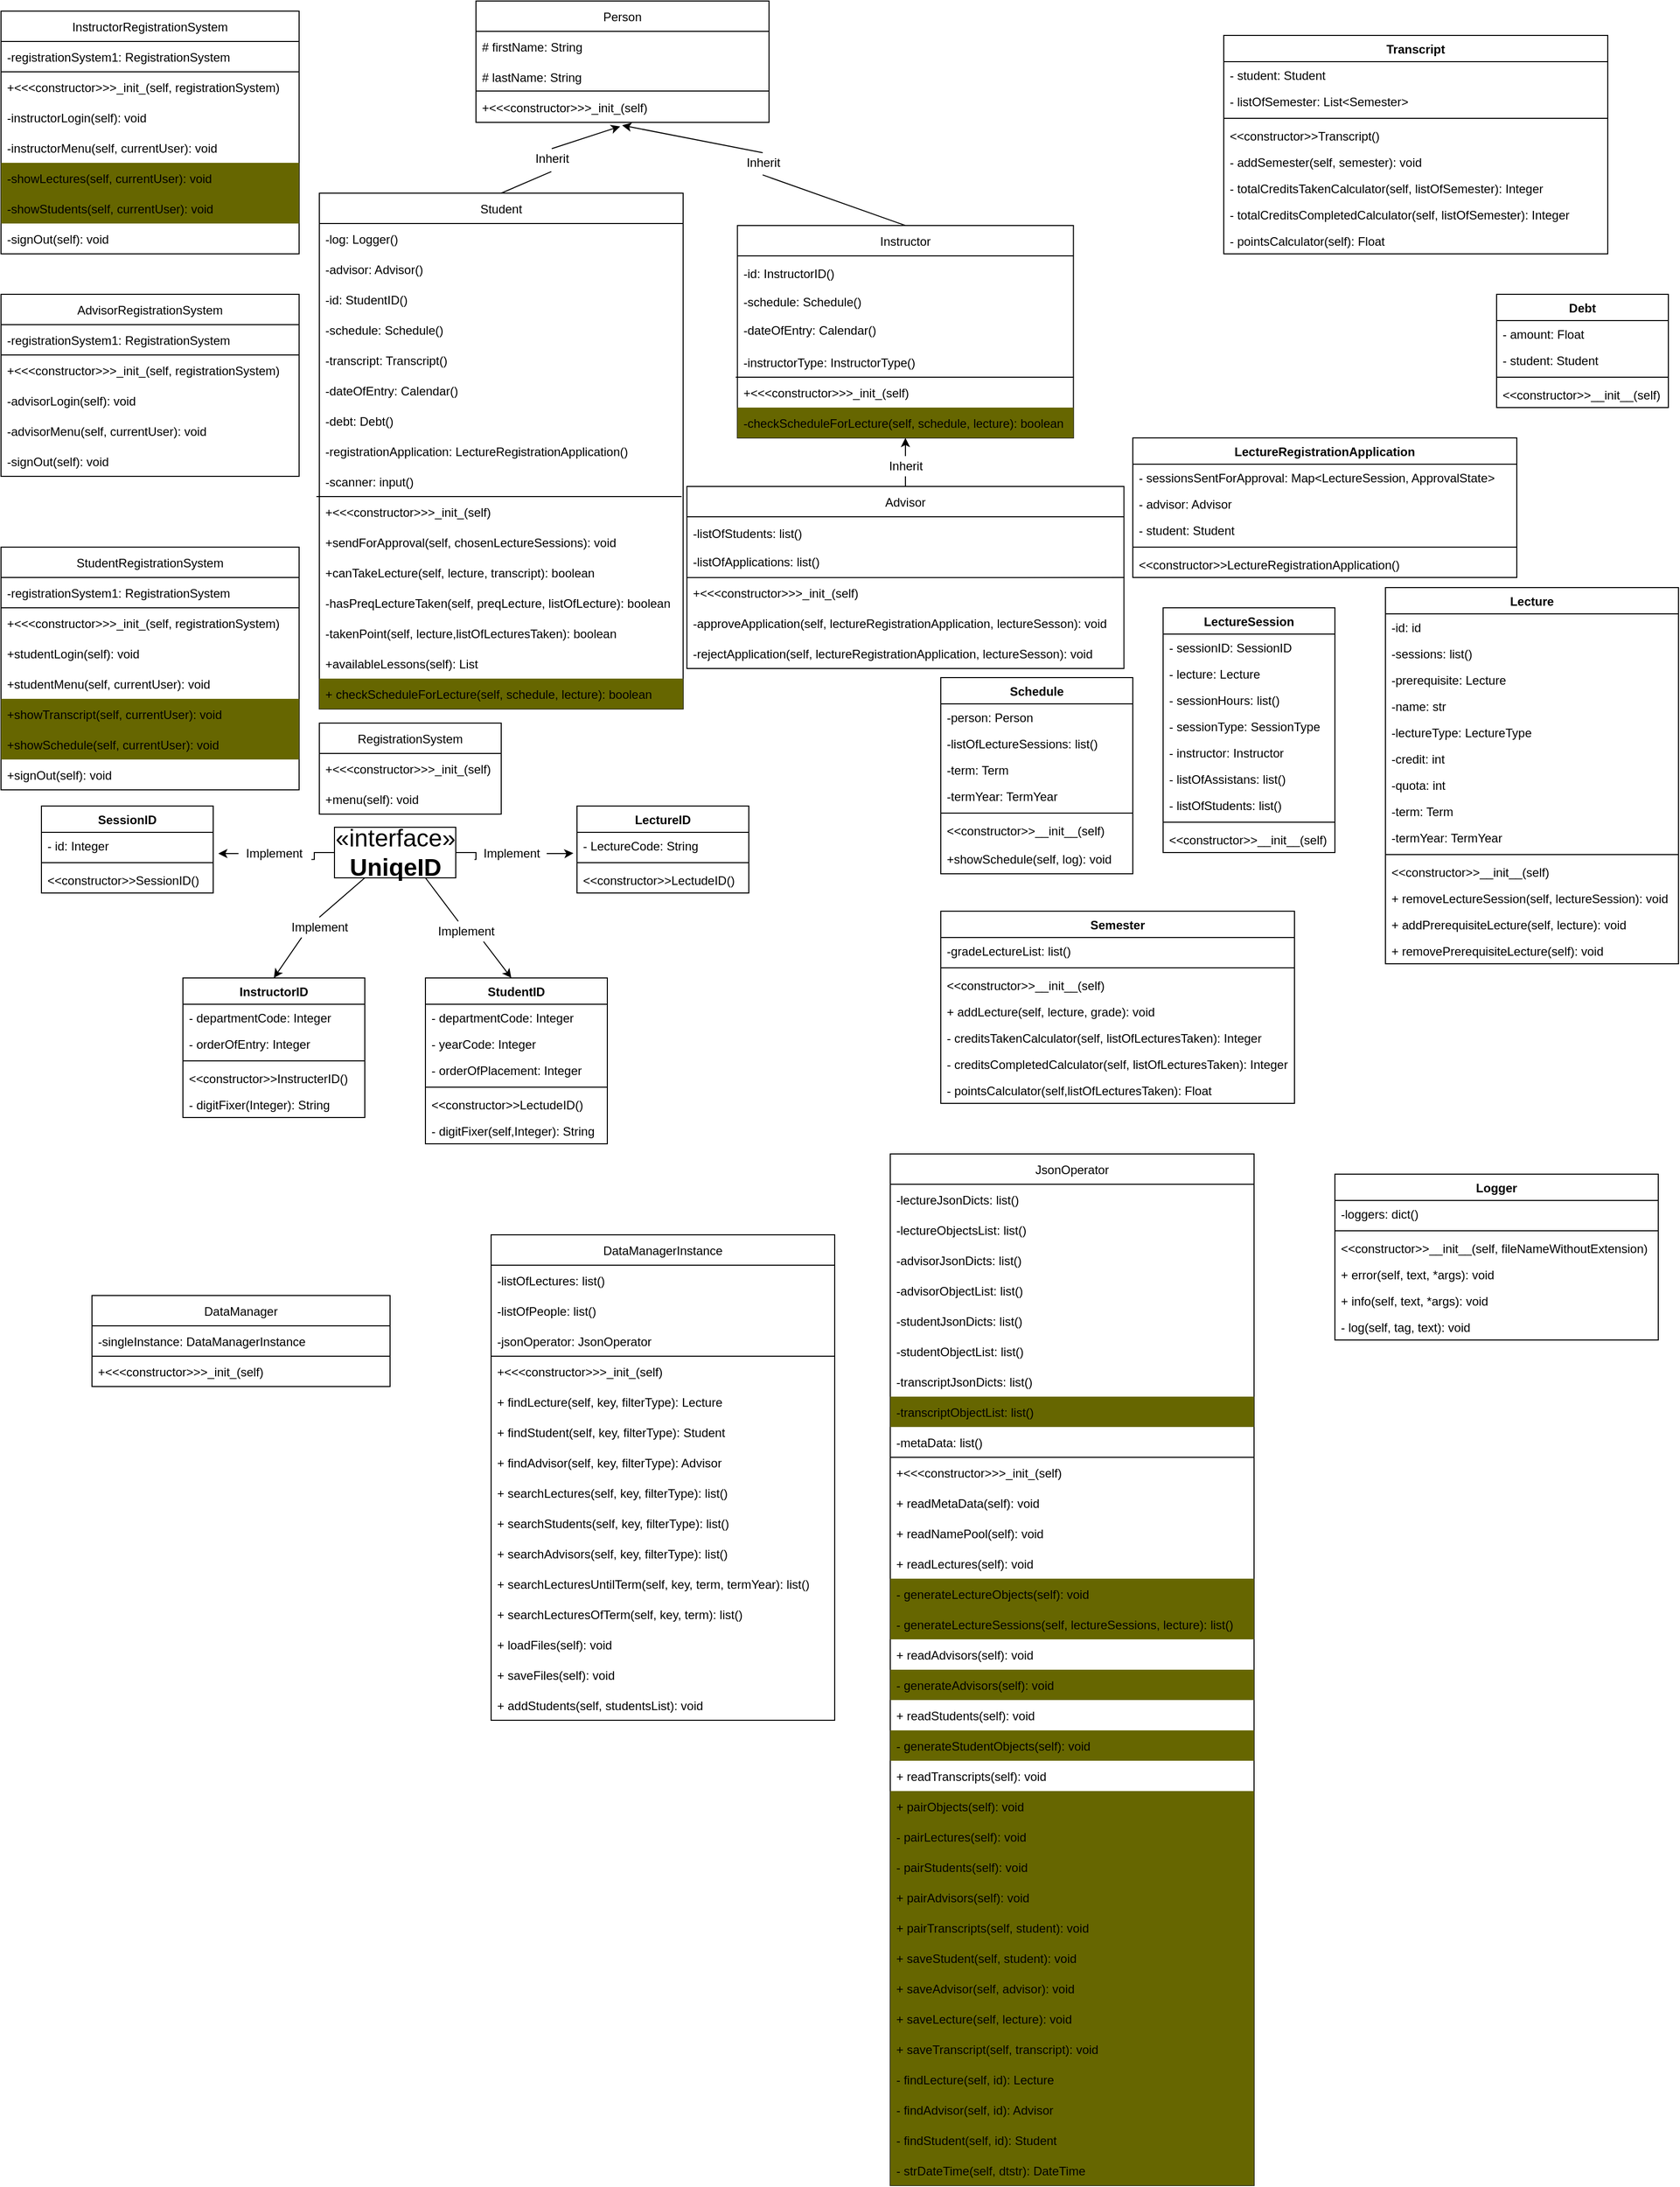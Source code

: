 <mxfile>
    <diagram id="J_iQI-pZki61xCbsZYVH" name="Page-1">
        <mxGraphModel dx="4021" dy="1744" grid="1" gridSize="10" guides="1" tooltips="1" connect="1" arrows="1" fold="1" page="1" pageScale="1" pageWidth="850" pageHeight="1100" math="0" shadow="0">
            <root>
                <mxCell id="0"/>
                <mxCell id="1" parent="0"/>
                <mxCell id="2" value="Student" style="swimlane;fontStyle=0;childLayout=stackLayout;horizontal=1;startSize=30;horizontalStack=0;resizeParent=1;resizeParentMax=0;resizeLast=0;collapsible=1;marginBottom=0;" parent="1" vertex="1">
                    <mxGeometry x="-515" y="200" width="360" height="510" as="geometry"/>
                </mxCell>
                <mxCell id="3" value="-log: Logger()" style="text;strokeColor=none;fillColor=none;align=left;verticalAlign=middle;spacingLeft=4;spacingRight=4;overflow=hidden;points=[[0,0.5],[1,0.5]];portConstraint=eastwest;rotatable=0;" parent="2" vertex="1">
                    <mxGeometry y="30" width="360" height="30" as="geometry"/>
                </mxCell>
                <mxCell id="4" value="-advisor: Advisor()" style="text;strokeColor=none;fillColor=none;align=left;verticalAlign=middle;spacingLeft=4;spacingRight=4;overflow=hidden;points=[[0,0.5],[1,0.5]];portConstraint=eastwest;rotatable=0;" parent="2" vertex="1">
                    <mxGeometry y="60" width="360" height="30" as="geometry"/>
                </mxCell>
                <mxCell id="5" value="-id: StudentID()" style="text;strokeColor=none;fillColor=none;align=left;verticalAlign=middle;spacingLeft=4;spacingRight=4;overflow=hidden;points=[[0,0.5],[1,0.5]];portConstraint=eastwest;rotatable=0;" parent="2" vertex="1">
                    <mxGeometry y="90" width="360" height="30" as="geometry"/>
                </mxCell>
                <mxCell id="6" value="-schedule: Schedule()" style="text;strokeColor=none;fillColor=none;align=left;verticalAlign=middle;spacingLeft=4;spacingRight=4;overflow=hidden;points=[[0,0.5],[1,0.5]];portConstraint=eastwest;rotatable=0;" parent="2" vertex="1">
                    <mxGeometry y="120" width="360" height="30" as="geometry"/>
                </mxCell>
                <mxCell id="7" value="-transcript: Transcript()" style="text;strokeColor=none;fillColor=none;align=left;verticalAlign=middle;spacingLeft=4;spacingRight=4;overflow=hidden;points=[[0,0.5],[1,0.5]];portConstraint=eastwest;rotatable=0;" parent="2" vertex="1">
                    <mxGeometry y="150" width="360" height="30" as="geometry"/>
                </mxCell>
                <mxCell id="8" value="-dateOfEntry: Calendar()" style="text;strokeColor=none;fillColor=none;align=left;verticalAlign=middle;spacingLeft=4;spacingRight=4;overflow=hidden;points=[[0,0.5],[1,0.5]];portConstraint=eastwest;rotatable=0;" parent="2" vertex="1">
                    <mxGeometry y="180" width="360" height="30" as="geometry"/>
                </mxCell>
                <mxCell id="9" value="-debt: Debt()" style="text;strokeColor=none;fillColor=none;align=left;verticalAlign=middle;spacingLeft=4;spacingRight=4;overflow=hidden;points=[[0,0.5],[1,0.5]];portConstraint=eastwest;rotatable=0;" parent="2" vertex="1">
                    <mxGeometry y="210" width="360" height="30" as="geometry"/>
                </mxCell>
                <mxCell id="10" value="-registrationApplication: LectureRegistrationApplication()" style="text;strokeColor=none;fillColor=none;align=left;verticalAlign=middle;spacingLeft=4;spacingRight=4;overflow=hidden;points=[[0,0.5],[1,0.5]];portConstraint=eastwest;rotatable=0;" parent="2" vertex="1">
                    <mxGeometry y="240" width="360" height="30" as="geometry"/>
                </mxCell>
                <mxCell id="11" value="-scanner: input()" style="text;strokeColor=none;fillColor=none;align=left;verticalAlign=middle;spacingLeft=4;spacingRight=4;overflow=hidden;points=[[0,0.5],[1,0.5]];portConstraint=eastwest;rotatable=0;" parent="2" vertex="1">
                    <mxGeometry y="270" width="360" height="30" as="geometry"/>
                </mxCell>
                <mxCell id="12" value="+&lt;&lt;&lt;constructor&gt;&gt;&gt;_init_(self)" style="text;strokeColor=none;fillColor=none;align=left;verticalAlign=middle;spacingLeft=4;spacingRight=4;overflow=hidden;points=[[0,0.5],[1,0.5]];portConstraint=eastwest;rotatable=0;" parent="2" vertex="1">
                    <mxGeometry y="300" width="360" height="30" as="geometry"/>
                </mxCell>
                <mxCell id="13" value="" style="endArrow=none;html=1;exitX=-0.008;exitY=0;exitDx=0;exitDy=0;exitPerimeter=0;entryX=0.996;entryY=0;entryDx=0;entryDy=0;entryPerimeter=0;" parent="2" source="12" target="12" edge="1">
                    <mxGeometry width="50" height="50" relative="1" as="geometry">
                        <mxPoint x="210" y="310" as="sourcePoint"/>
                        <mxPoint x="260" y="260" as="targetPoint"/>
                    </mxGeometry>
                </mxCell>
                <mxCell id="14" value="+sendForApproval(self, chosenLectureSessions): void" style="text;strokeColor=none;fillColor=none;align=left;verticalAlign=middle;spacingLeft=4;spacingRight=4;overflow=hidden;points=[[0,0.5],[1,0.5]];portConstraint=eastwest;rotatable=0;" parent="2" vertex="1">
                    <mxGeometry y="330" width="360" height="30" as="geometry"/>
                </mxCell>
                <mxCell id="22" value="+canTakeLecture(self, lecture, transcript): boolean" style="text;strokeColor=none;fillColor=none;align=left;verticalAlign=middle;spacingLeft=4;spacingRight=4;overflow=hidden;points=[[0,0.5],[1,0.5]];portConstraint=eastwest;rotatable=0;" parent="2" vertex="1">
                    <mxGeometry y="360" width="360" height="30" as="geometry"/>
                </mxCell>
                <mxCell id="23" value="-hasPreqLectureTaken(self, preqLecture, listOfLecture): boolean" style="text;strokeColor=none;fillColor=none;align=left;verticalAlign=middle;spacingLeft=4;spacingRight=4;overflow=hidden;points=[[0,0.5],[1,0.5]];portConstraint=eastwest;rotatable=0;" parent="2" vertex="1">
                    <mxGeometry y="390" width="360" height="30" as="geometry"/>
                </mxCell>
                <mxCell id="24" value="-takenPoint(self, lecture,listOfLecturesTaken): boolean" style="text;strokeColor=none;fillColor=none;align=left;verticalAlign=middle;spacingLeft=4;spacingRight=4;overflow=hidden;points=[[0,0.5],[1,0.5]];portConstraint=eastwest;rotatable=0;" parent="2" vertex="1">
                    <mxGeometry y="420" width="360" height="30" as="geometry"/>
                </mxCell>
                <mxCell id="25" value="+availableLessons(self): List" style="text;strokeColor=none;fillColor=none;align=left;verticalAlign=middle;spacingLeft=4;spacingRight=4;overflow=hidden;points=[[0,0.5],[1,0.5]];portConstraint=eastwest;rotatable=0;" parent="2" vertex="1">
                    <mxGeometry y="450" width="360" height="30" as="geometry"/>
                </mxCell>
                <mxCell id="231" value="+ checkScheduleForLecture(self, schedule, lecture): boolean" style="text;strokeColor=none;fillColor=#666600;align=left;verticalAlign=middle;spacingLeft=4;spacingRight=4;overflow=hidden;points=[[0,0.5],[1,0.5]];portConstraint=eastwest;rotatable=0;" parent="2" vertex="1">
                    <mxGeometry y="480" width="360" height="30" as="geometry"/>
                </mxCell>
                <mxCell id="26" value="Person" style="swimlane;fontStyle=0;childLayout=stackLayout;horizontal=1;startSize=30;horizontalStack=0;resizeParent=1;resizeParentMax=0;resizeLast=0;collapsible=1;marginBottom=0;" parent="1" vertex="1">
                    <mxGeometry x="-360" y="10" width="290" height="120" as="geometry"/>
                </mxCell>
                <mxCell id="27" value="# firstName: String" style="text;strokeColor=none;fillColor=none;align=left;verticalAlign=middle;spacingLeft=4;spacingRight=4;overflow=hidden;points=[[0,0.5],[1,0.5]];portConstraint=eastwest;rotatable=0;" parent="26" vertex="1">
                    <mxGeometry y="30" width="290" height="30" as="geometry"/>
                </mxCell>
                <mxCell id="28" value="# lastName: String" style="text;strokeColor=none;fillColor=none;align=left;verticalAlign=middle;spacingLeft=4;spacingRight=4;overflow=hidden;points=[[0,0.5],[1,0.5]];portConstraint=eastwest;rotatable=0;" parent="26" vertex="1">
                    <mxGeometry y="60" width="290" height="30" as="geometry"/>
                </mxCell>
                <mxCell id="29" value="" style="endArrow=none;html=1;" parent="26" edge="1">
                    <mxGeometry width="50" height="50" relative="1" as="geometry">
                        <mxPoint y="89" as="sourcePoint"/>
                        <mxPoint x="290" y="89" as="targetPoint"/>
                    </mxGeometry>
                </mxCell>
                <mxCell id="30" value="+&lt;&lt;&lt;constructor&gt;&gt;&gt;_init_(self)" style="text;strokeColor=none;fillColor=none;align=left;verticalAlign=middle;spacingLeft=4;spacingRight=4;overflow=hidden;points=[[0,0.5],[1,0.5]];portConstraint=eastwest;rotatable=0;" parent="26" vertex="1">
                    <mxGeometry y="90" width="290" height="30" as="geometry"/>
                </mxCell>
                <mxCell id="31" value="Advisor" style="swimlane;fontStyle=0;childLayout=stackLayout;horizontal=1;startSize=30;horizontalStack=0;resizeParent=1;resizeParentMax=0;resizeLast=0;collapsible=1;marginBottom=0;" parent="1" vertex="1">
                    <mxGeometry x="-151.25" y="490" width="432.5" height="180" as="geometry"/>
                </mxCell>
                <mxCell id="32" value="-listOfStudents: list()&#10;&#10;-listOfApplications: list()" style="text;strokeColor=none;fillColor=none;align=left;verticalAlign=middle;spacingLeft=4;spacingRight=4;overflow=hidden;points=[[0,0.5],[1,0.5]];portConstraint=eastwest;rotatable=0;" parent="31" vertex="1">
                    <mxGeometry y="30" width="432.5" height="60" as="geometry"/>
                </mxCell>
                <mxCell id="33" value="+&lt;&lt;&lt;constructor&gt;&gt;&gt;_init_(self)" style="text;strokeColor=none;fillColor=none;align=left;verticalAlign=middle;spacingLeft=4;spacingRight=4;overflow=hidden;points=[[0,0.5],[1,0.5]];portConstraint=eastwest;rotatable=0;" parent="31" vertex="1">
                    <mxGeometry y="90" width="432.5" height="30" as="geometry"/>
                </mxCell>
                <mxCell id="36" value="-approveApplication(self, lectureRegistrationApplication, lectureSesson): void" style="text;strokeColor=none;fillColor=none;align=left;verticalAlign=middle;spacingLeft=4;spacingRight=4;overflow=hidden;points=[[0,0.5],[1,0.5]];portConstraint=eastwest;rotatable=0;" parent="31" vertex="1">
                    <mxGeometry y="120" width="432.5" height="30" as="geometry"/>
                </mxCell>
                <mxCell id="37" value="" style="endArrow=none;html=1;exitX=0;exitY=1.002;exitDx=0;exitDy=0;exitPerimeter=0;entryX=1.001;entryY=0.002;entryDx=0;entryDy=0;entryPerimeter=0;" parent="31" source="32" target="33" edge="1">
                    <mxGeometry width="50" height="50" relative="1" as="geometry">
                        <mxPoint x="110" y="300" as="sourcePoint"/>
                        <mxPoint x="160" y="250" as="targetPoint"/>
                    </mxGeometry>
                </mxCell>
                <mxCell id="38" value="-rejectApplication(self, lectureRegistrationApplication, lectureSesson): void" style="text;strokeColor=none;fillColor=none;align=left;verticalAlign=middle;spacingLeft=4;spacingRight=4;overflow=hidden;points=[[0,0.5],[1,0.5]];portConstraint=eastwest;rotatable=0;" parent="31" vertex="1">
                    <mxGeometry y="150" width="432.5" height="30" as="geometry"/>
                </mxCell>
                <mxCell id="39" value="Instructor" style="swimlane;fontStyle=0;childLayout=stackLayout;horizontal=1;startSize=30;horizontalStack=0;resizeParent=1;resizeParentMax=0;resizeLast=0;collapsible=1;marginBottom=0;" parent="1" vertex="1">
                    <mxGeometry x="-101.25" y="232" width="332.5" height="210" as="geometry"/>
                </mxCell>
                <mxCell id="40" value="-id: InstructorID()&#10;&#10;-schedule: Schedule()&#10;&#10;-dateOfEntry: Calendar()" style="text;strokeColor=none;fillColor=none;align=left;verticalAlign=middle;spacingLeft=4;spacingRight=4;overflow=hidden;points=[[0,0.5],[1,0.5]];portConstraint=eastwest;rotatable=0;" parent="39" vertex="1">
                    <mxGeometry y="30" width="332.5" height="90" as="geometry"/>
                </mxCell>
                <mxCell id="143" value="-instructorType: InstructorType()" style="text;strokeColor=none;fillColor=none;align=left;verticalAlign=middle;spacingLeft=4;spacingRight=4;overflow=hidden;points=[[0,0.5],[1,0.5]];portConstraint=eastwest;rotatable=0;" parent="39" vertex="1">
                    <mxGeometry y="120" width="332.5" height="30" as="geometry"/>
                </mxCell>
                <mxCell id="41" value="+&lt;&lt;&lt;constructor&gt;&gt;&gt;_init_(self)" style="text;strokeColor=none;fillColor=none;align=left;verticalAlign=middle;spacingLeft=4;spacingRight=4;overflow=hidden;points=[[0,0.5],[1,0.5]];portConstraint=eastwest;rotatable=0;" parent="39" vertex="1">
                    <mxGeometry y="150" width="332.5" height="30" as="geometry"/>
                </mxCell>
                <mxCell id="42" value="-checkScheduleForLecture(self, schedule, lecture): boolean" style="text;strokeColor=none;fillColor=#666600;align=left;verticalAlign=middle;spacingLeft=4;spacingRight=4;overflow=hidden;points=[[0,0.5],[1,0.5]];portConstraint=eastwest;rotatable=0;" parent="39" vertex="1">
                    <mxGeometry y="180" width="332.5" height="30" as="geometry"/>
                </mxCell>
                <mxCell id="44" value="" style="endArrow=none;html=1;exitX=-0.005;exitY=0;exitDx=0;exitDy=0;exitPerimeter=0;entryX=1.001;entryY=0.002;entryDx=0;entryDy=0;entryPerimeter=0;" parent="39" source="41" target="41" edge="1">
                    <mxGeometry width="50" height="50" relative="1" as="geometry">
                        <mxPoint x="110" y="300" as="sourcePoint"/>
                        <mxPoint x="160" y="250" as="targetPoint"/>
                    </mxGeometry>
                </mxCell>
                <mxCell id="45" value="RegistrationSystem" style="swimlane;fontStyle=0;childLayout=stackLayout;horizontal=1;startSize=30;horizontalStack=0;resizeParent=1;resizeParentMax=0;resizeLast=0;collapsible=1;marginBottom=0;" parent="1" vertex="1">
                    <mxGeometry x="-515" y="724" width="180" height="90" as="geometry"/>
                </mxCell>
                <mxCell id="46" value="+&lt;&lt;&lt;constructor&gt;&gt;&gt;_init_(self)" style="text;strokeColor=none;fillColor=none;align=left;verticalAlign=middle;spacingLeft=4;spacingRight=4;overflow=hidden;points=[[0,0.5],[1,0.5]];portConstraint=eastwest;rotatable=0;" parent="45" vertex="1">
                    <mxGeometry y="30" width="180" height="30" as="geometry"/>
                </mxCell>
                <mxCell id="47" value="+menu(self): void" style="text;strokeColor=none;fillColor=none;align=left;verticalAlign=middle;spacingLeft=4;spacingRight=4;overflow=hidden;points=[[0,0.5],[1,0.5]];portConstraint=eastwest;rotatable=0;" parent="45" vertex="1">
                    <mxGeometry y="60" width="180" height="30" as="geometry"/>
                </mxCell>
                <mxCell id="48" value="InstructorRegistrationSystem" style="swimlane;fontStyle=0;childLayout=stackLayout;horizontal=1;startSize=30;horizontalStack=0;resizeParent=1;resizeParentMax=0;resizeLast=0;collapsible=1;marginBottom=0;" parent="1" vertex="1">
                    <mxGeometry x="-830" y="20" width="295" height="240" as="geometry"/>
                </mxCell>
                <mxCell id="49" value="-registrationSystem1: RegistrationSystem" style="text;strokeColor=none;fillColor=none;align=left;verticalAlign=middle;spacingLeft=4;spacingRight=4;overflow=hidden;points=[[0,0.5],[1,0.5]];portConstraint=eastwest;rotatable=0;" parent="48" vertex="1">
                    <mxGeometry y="30" width="295" height="30" as="geometry"/>
                </mxCell>
                <mxCell id="50" value="+&lt;&lt;&lt;constructor&gt;&gt;&gt;_init_(self, registrationSystem)" style="text;strokeColor=none;fillColor=none;align=left;verticalAlign=middle;spacingLeft=4;spacingRight=4;overflow=hidden;points=[[0,0.5],[1,0.5]];portConstraint=eastwest;rotatable=0;" parent="48" vertex="1">
                    <mxGeometry y="60" width="295" height="30" as="geometry"/>
                </mxCell>
                <mxCell id="51" value="-instructorLogin(self): void" style="text;strokeColor=none;fillColor=none;align=left;verticalAlign=middle;spacingLeft=4;spacingRight=4;overflow=hidden;points=[[0,0.5],[1,0.5]];portConstraint=eastwest;rotatable=0;" parent="48" vertex="1">
                    <mxGeometry y="90" width="295" height="30" as="geometry"/>
                </mxCell>
                <mxCell id="52" value="-instructorMenu(self, currentUser): void" style="text;strokeColor=none;fillColor=none;align=left;verticalAlign=middle;spacingLeft=4;spacingRight=4;overflow=hidden;points=[[0,0.5],[1,0.5]];portConstraint=eastwest;rotatable=0;" parent="48" vertex="1">
                    <mxGeometry y="120" width="295" height="30" as="geometry"/>
                </mxCell>
                <mxCell id="141" value="-showLectures(self, currentUser): void" style="text;strokeColor=none;fillColor=#666600;align=left;verticalAlign=middle;spacingLeft=4;spacingRight=4;overflow=hidden;points=[[0,0.5],[1,0.5]];portConstraint=eastwest;rotatable=0;" parent="48" vertex="1">
                    <mxGeometry y="150" width="295" height="30" as="geometry"/>
                </mxCell>
                <mxCell id="142" value="-showStudents(self, currentUser): void" style="text;strokeColor=none;fillColor=#666600;align=left;verticalAlign=middle;spacingLeft=4;spacingRight=4;overflow=hidden;points=[[0,0.5],[1,0.5]];portConstraint=eastwest;rotatable=0;" parent="48" vertex="1">
                    <mxGeometry y="180" width="295" height="30" as="geometry"/>
                </mxCell>
                <mxCell id="53" value="-signOut(self): void" style="text;strokeColor=none;fillColor=none;align=left;verticalAlign=middle;spacingLeft=4;spacingRight=4;overflow=hidden;points=[[0,0.5],[1,0.5]];portConstraint=eastwest;rotatable=0;" parent="48" vertex="1">
                    <mxGeometry y="210" width="295" height="30" as="geometry"/>
                </mxCell>
                <mxCell id="54" value="" style="endArrow=none;html=1;exitX=0;exitY=1.002;exitDx=0;exitDy=0;exitPerimeter=0;entryX=1.001;entryY=0.002;entryDx=0;entryDy=0;entryPerimeter=0;" parent="48" source="49" target="50" edge="1">
                    <mxGeometry width="50" height="50" relative="1" as="geometry">
                        <mxPoint x="110" y="300" as="sourcePoint"/>
                        <mxPoint x="160" y="250" as="targetPoint"/>
                    </mxGeometry>
                </mxCell>
                <mxCell id="55" value="AdvisorRegistrationSystem" style="swimlane;fontStyle=0;childLayout=stackLayout;horizontal=1;startSize=30;horizontalStack=0;resizeParent=1;resizeParentMax=0;resizeLast=0;collapsible=1;marginBottom=0;" parent="1" vertex="1">
                    <mxGeometry x="-830" y="300" width="295" height="180" as="geometry"/>
                </mxCell>
                <mxCell id="56" value="-registrationSystem1: RegistrationSystem" style="text;strokeColor=none;fillColor=none;align=left;verticalAlign=middle;spacingLeft=4;spacingRight=4;overflow=hidden;points=[[0,0.5],[1,0.5]];portConstraint=eastwest;rotatable=0;" parent="55" vertex="1">
                    <mxGeometry y="30" width="295" height="30" as="geometry"/>
                </mxCell>
                <mxCell id="57" value="+&lt;&lt;&lt;constructor&gt;&gt;&gt;_init_(self, registrationSystem)" style="text;strokeColor=none;fillColor=none;align=left;verticalAlign=middle;spacingLeft=4;spacingRight=4;overflow=hidden;points=[[0,0.5],[1,0.5]];portConstraint=eastwest;rotatable=0;" parent="55" vertex="1">
                    <mxGeometry y="60" width="295" height="30" as="geometry"/>
                </mxCell>
                <mxCell id="58" value="-advisorLogin(self): void" style="text;strokeColor=none;fillColor=none;align=left;verticalAlign=middle;spacingLeft=4;spacingRight=4;overflow=hidden;points=[[0,0.5],[1,0.5]];portConstraint=eastwest;rotatable=0;" parent="55" vertex="1">
                    <mxGeometry y="90" width="295" height="30" as="geometry"/>
                </mxCell>
                <mxCell id="59" value="-advisorMenu(self, currentUser): void" style="text;strokeColor=none;fillColor=none;align=left;verticalAlign=middle;spacingLeft=4;spacingRight=4;overflow=hidden;points=[[0,0.5],[1,0.5]];portConstraint=eastwest;rotatable=0;" parent="55" vertex="1">
                    <mxGeometry y="120" width="295" height="30" as="geometry"/>
                </mxCell>
                <mxCell id="60" value="-signOut(self): void" style="text;strokeColor=none;fillColor=none;align=left;verticalAlign=middle;spacingLeft=4;spacingRight=4;overflow=hidden;points=[[0,0.5],[1,0.5]];portConstraint=eastwest;rotatable=0;" parent="55" vertex="1">
                    <mxGeometry y="150" width="295" height="30" as="geometry"/>
                </mxCell>
                <mxCell id="61" value="" style="endArrow=none;html=1;exitX=0;exitY=1.002;exitDx=0;exitDy=0;exitPerimeter=0;entryX=1.001;entryY=0.002;entryDx=0;entryDy=0;entryPerimeter=0;" parent="55" source="56" target="57" edge="1">
                    <mxGeometry width="50" height="50" relative="1" as="geometry">
                        <mxPoint x="110" y="300" as="sourcePoint"/>
                        <mxPoint x="160" y="250" as="targetPoint"/>
                    </mxGeometry>
                </mxCell>
                <mxCell id="62" value="StudentRegistrationSystem" style="swimlane;fontStyle=0;childLayout=stackLayout;horizontal=1;startSize=30;horizontalStack=0;resizeParent=1;resizeParentMax=0;resizeLast=0;collapsible=1;marginBottom=0;" parent="1" vertex="1">
                    <mxGeometry x="-830" y="550" width="295" height="240" as="geometry"/>
                </mxCell>
                <mxCell id="63" value="-registrationSystem1: RegistrationSystem" style="text;strokeColor=none;fillColor=none;align=left;verticalAlign=middle;spacingLeft=4;spacingRight=4;overflow=hidden;points=[[0,0.5],[1,0.5]];portConstraint=eastwest;rotatable=0;" parent="62" vertex="1">
                    <mxGeometry y="30" width="295" height="30" as="geometry"/>
                </mxCell>
                <mxCell id="64" value="+&lt;&lt;&lt;constructor&gt;&gt;&gt;_init_(self, registrationSystem)" style="text;strokeColor=none;fillColor=none;align=left;verticalAlign=middle;spacingLeft=4;spacingRight=4;overflow=hidden;points=[[0,0.5],[1,0.5]];portConstraint=eastwest;rotatable=0;" parent="62" vertex="1">
                    <mxGeometry y="60" width="295" height="30" as="geometry"/>
                </mxCell>
                <mxCell id="65" value="+studentLogin(self): void" style="text;strokeColor=none;fillColor=none;align=left;verticalAlign=middle;spacingLeft=4;spacingRight=4;overflow=hidden;points=[[0,0.5],[1,0.5]];portConstraint=eastwest;rotatable=0;" parent="62" vertex="1">
                    <mxGeometry y="90" width="295" height="30" as="geometry"/>
                </mxCell>
                <mxCell id="66" value="+studentMenu(self, currentUser): void" style="text;strokeColor=none;fillColor=none;align=left;verticalAlign=middle;spacingLeft=4;spacingRight=4;overflow=hidden;points=[[0,0.5],[1,0.5]];portConstraint=eastwest;rotatable=0;" parent="62" vertex="1">
                    <mxGeometry y="120" width="295" height="30" as="geometry"/>
                </mxCell>
                <mxCell id="229" value="+showTranscript(self, currentUser): void" style="text;strokeColor=none;fillColor=#666600;align=left;verticalAlign=middle;spacingLeft=4;spacingRight=4;overflow=hidden;points=[[0,0.5],[1,0.5]];portConstraint=eastwest;rotatable=0;" parent="62" vertex="1">
                    <mxGeometry y="150" width="295" height="30" as="geometry"/>
                </mxCell>
                <mxCell id="230" value="+showSchedule(self, currentUser): void" style="text;strokeColor=none;fillColor=#666600;align=left;verticalAlign=middle;spacingLeft=4;spacingRight=4;overflow=hidden;points=[[0,0.5],[1,0.5]];portConstraint=eastwest;rotatable=0;" parent="62" vertex="1">
                    <mxGeometry y="180" width="295" height="30" as="geometry"/>
                </mxCell>
                <mxCell id="67" value="+signOut(self): void" style="text;strokeColor=none;fillColor=none;align=left;verticalAlign=middle;spacingLeft=4;spacingRight=4;overflow=hidden;points=[[0,0.5],[1,0.5]];portConstraint=eastwest;rotatable=0;" parent="62" vertex="1">
                    <mxGeometry y="210" width="295" height="30" as="geometry"/>
                </mxCell>
                <mxCell id="68" value="" style="endArrow=none;html=1;exitX=0;exitY=1.002;exitDx=0;exitDy=0;exitPerimeter=0;entryX=1.001;entryY=0.002;entryDx=0;entryDy=0;entryPerimeter=0;" parent="62" source="63" target="64" edge="1">
                    <mxGeometry width="50" height="50" relative="1" as="geometry">
                        <mxPoint x="110" y="300" as="sourcePoint"/>
                        <mxPoint x="160" y="250" as="targetPoint"/>
                    </mxGeometry>
                </mxCell>
                <mxCell id="69" value="Debt" style="swimlane;fontStyle=1;align=center;verticalAlign=top;childLayout=stackLayout;horizontal=1;startSize=26;horizontalStack=0;resizeParent=1;resizeParentMax=0;resizeLast=0;collapsible=1;marginBottom=0;" parent="1" vertex="1">
                    <mxGeometry x="650" y="300" width="170" height="112" as="geometry"/>
                </mxCell>
                <mxCell id="70" value="- amount: Float" style="text;strokeColor=none;fillColor=none;align=left;verticalAlign=top;spacingLeft=4;spacingRight=4;overflow=hidden;rotatable=0;points=[[0,0.5],[1,0.5]];portConstraint=eastwest;" parent="69" vertex="1">
                    <mxGeometry y="26" width="170" height="26" as="geometry"/>
                </mxCell>
                <mxCell id="71" value="- student: Student" style="text;strokeColor=none;fillColor=none;align=left;verticalAlign=top;spacingLeft=4;spacingRight=4;overflow=hidden;rotatable=0;points=[[0,0.5],[1,0.5]];portConstraint=eastwest;" parent="69" vertex="1">
                    <mxGeometry y="52" width="170" height="26" as="geometry"/>
                </mxCell>
                <mxCell id="72" value="" style="line;strokeWidth=1;fillColor=none;align=left;verticalAlign=middle;spacingTop=-1;spacingLeft=3;spacingRight=3;rotatable=0;labelPosition=right;points=[];portConstraint=eastwest;strokeColor=inherit;" parent="69" vertex="1">
                    <mxGeometry y="78" width="170" height="8" as="geometry"/>
                </mxCell>
                <mxCell id="73" value="&lt;&lt;constructor&gt;&gt;__init__(self)" style="text;strokeColor=none;fillColor=none;align=left;verticalAlign=top;spacingLeft=4;spacingRight=4;overflow=hidden;rotatable=0;points=[[0,0.5],[1,0.5]];portConstraint=eastwest;fontStyle=0" parent="69" vertex="1">
                    <mxGeometry y="86" width="170" height="26" as="geometry"/>
                </mxCell>
                <mxCell id="74" value="LectureRegistrationApplication" style="swimlane;fontStyle=1;align=center;verticalAlign=top;childLayout=stackLayout;horizontal=1;startSize=26;horizontalStack=0;resizeParent=1;resizeParentMax=0;resizeLast=0;collapsible=1;marginBottom=0;" parent="1" vertex="1">
                    <mxGeometry x="290" y="442" width="380" height="138" as="geometry"/>
                </mxCell>
                <mxCell id="75" value="- sessionsSentForApproval: Map&lt;LectureSession, ApprovalState&gt;" style="text;strokeColor=none;fillColor=none;align=left;verticalAlign=top;spacingLeft=4;spacingRight=4;overflow=hidden;rotatable=0;points=[[0,0.5],[1,0.5]];portConstraint=eastwest;" parent="74" vertex="1">
                    <mxGeometry y="26" width="380" height="26" as="geometry"/>
                </mxCell>
                <mxCell id="76" value="- advisor: Advisor" style="text;strokeColor=none;fillColor=none;align=left;verticalAlign=top;spacingLeft=4;spacingRight=4;overflow=hidden;rotatable=0;points=[[0,0.5],[1,0.5]];portConstraint=eastwest;" parent="74" vertex="1">
                    <mxGeometry y="52" width="380" height="26" as="geometry"/>
                </mxCell>
                <mxCell id="77" value="- student: Student" style="text;strokeColor=none;fillColor=none;align=left;verticalAlign=top;spacingLeft=4;spacingRight=4;overflow=hidden;rotatable=0;points=[[0,0.5],[1,0.5]];portConstraint=eastwest;" parent="74" vertex="1">
                    <mxGeometry y="78" width="380" height="26" as="geometry"/>
                </mxCell>
                <mxCell id="78" value="" style="line;strokeWidth=1;fillColor=none;align=left;verticalAlign=middle;spacingTop=-1;spacingLeft=3;spacingRight=3;rotatable=0;labelPosition=right;points=[];portConstraint=eastwest;strokeColor=inherit;" parent="74" vertex="1">
                    <mxGeometry y="104" width="380" height="8" as="geometry"/>
                </mxCell>
                <mxCell id="79" value="&lt;&lt;constructor&gt;&gt;LectureRegistrationApplication()" style="text;strokeColor=none;fillColor=none;align=left;verticalAlign=top;spacingLeft=4;spacingRight=4;overflow=hidden;rotatable=0;points=[[0,0.5],[1,0.5]];portConstraint=eastwest;fontStyle=0" parent="74" vertex="1">
                    <mxGeometry y="112" width="380" height="26" as="geometry"/>
                </mxCell>
                <mxCell id="80" value="Transcript" style="swimlane;fontStyle=1;align=center;verticalAlign=top;childLayout=stackLayout;horizontal=1;startSize=26;horizontalStack=0;resizeParent=1;resizeParentMax=0;resizeLast=0;collapsible=1;marginBottom=0;" parent="1" vertex="1">
                    <mxGeometry x="380" y="44" width="380" height="216" as="geometry"/>
                </mxCell>
                <mxCell id="81" value="- student: Student" style="text;strokeColor=none;fillColor=none;align=left;verticalAlign=top;spacingLeft=4;spacingRight=4;overflow=hidden;rotatable=0;points=[[0,0.5],[1,0.5]];portConstraint=eastwest;" parent="80" vertex="1">
                    <mxGeometry y="26" width="380" height="26" as="geometry"/>
                </mxCell>
                <mxCell id="82" value="- listOfSemester: List&lt;Semester&gt;" style="text;strokeColor=none;fillColor=none;align=left;verticalAlign=top;spacingLeft=4;spacingRight=4;overflow=hidden;rotatable=0;points=[[0,0.5],[1,0.5]];portConstraint=eastwest;" parent="80" vertex="1">
                    <mxGeometry y="52" width="380" height="26" as="geometry"/>
                </mxCell>
                <mxCell id="83" value="" style="line;strokeWidth=1;fillColor=none;align=left;verticalAlign=middle;spacingTop=-1;spacingLeft=3;spacingRight=3;rotatable=0;labelPosition=right;points=[];portConstraint=eastwest;strokeColor=inherit;" parent="80" vertex="1">
                    <mxGeometry y="78" width="380" height="8" as="geometry"/>
                </mxCell>
                <mxCell id="84" value="&lt;&lt;constructor&gt;&gt;Transcript()" style="text;strokeColor=none;fillColor=none;align=left;verticalAlign=top;spacingLeft=4;spacingRight=4;overflow=hidden;rotatable=0;points=[[0,0.5],[1,0.5]];portConstraint=eastwest;fontStyle=0" parent="80" vertex="1">
                    <mxGeometry y="86" width="380" height="26" as="geometry"/>
                </mxCell>
                <mxCell id="85" value="- addSemester(self, semester): void" style="text;strokeColor=none;fillColor=none;align=left;verticalAlign=top;spacingLeft=4;spacingRight=4;overflow=hidden;rotatable=0;points=[[0,0.5],[1,0.5]];portConstraint=eastwest;" parent="80" vertex="1">
                    <mxGeometry y="112" width="380" height="26" as="geometry"/>
                </mxCell>
                <mxCell id="86" value="- totalCreditsTakenCalculator(self, listOfSemester): Integer" style="text;strokeColor=none;fillColor=none;align=left;verticalAlign=top;spacingLeft=4;spacingRight=4;overflow=hidden;rotatable=0;points=[[0,0.5],[1,0.5]];portConstraint=eastwest;" parent="80" vertex="1">
                    <mxGeometry y="138" width="380" height="26" as="geometry"/>
                </mxCell>
                <mxCell id="87" value="- totalCreditsCompletedCalculator(self, listOfSemester): Integer" style="text;strokeColor=none;fillColor=none;align=left;verticalAlign=top;spacingLeft=4;spacingRight=4;overflow=hidden;rotatable=0;points=[[0,0.5],[1,0.5]];portConstraint=eastwest;" parent="80" vertex="1">
                    <mxGeometry y="164" width="380" height="26" as="geometry"/>
                </mxCell>
                <mxCell id="88" value="- pointsCalculator(self): Float" style="text;strokeColor=none;fillColor=none;align=left;verticalAlign=top;spacingLeft=4;spacingRight=4;overflow=hidden;rotatable=0;points=[[0,0.5],[1,0.5]];portConstraint=eastwest;" parent="80" vertex="1">
                    <mxGeometry y="190" width="380" height="26" as="geometry"/>
                </mxCell>
                <mxCell id="89" value="InstructorID" style="swimlane;fontStyle=1;align=center;verticalAlign=top;childLayout=stackLayout;horizontal=1;startSize=26;horizontalStack=0;resizeParent=1;resizeParentMax=0;resizeLast=0;collapsible=1;marginBottom=0;" parent="1" vertex="1">
                    <mxGeometry x="-650" y="976" width="180" height="138" as="geometry"/>
                </mxCell>
                <mxCell id="90" value="- departmentCode: Integer" style="text;strokeColor=none;fillColor=none;align=left;verticalAlign=top;spacingLeft=4;spacingRight=4;overflow=hidden;rotatable=0;points=[[0,0.5],[1,0.5]];portConstraint=eastwest;" parent="89" vertex="1">
                    <mxGeometry y="26" width="180" height="26" as="geometry"/>
                </mxCell>
                <mxCell id="91" value="- orderOfEntry: Integer" style="text;strokeColor=none;fillColor=none;align=left;verticalAlign=top;spacingLeft=4;spacingRight=4;overflow=hidden;rotatable=0;points=[[0,0.5],[1,0.5]];portConstraint=eastwest;" parent="89" vertex="1">
                    <mxGeometry y="52" width="180" height="26" as="geometry"/>
                </mxCell>
                <mxCell id="92" value="" style="line;strokeWidth=1;fillColor=none;align=left;verticalAlign=middle;spacingTop=-1;spacingLeft=3;spacingRight=3;rotatable=0;labelPosition=right;points=[];portConstraint=eastwest;strokeColor=inherit;" parent="89" vertex="1">
                    <mxGeometry y="78" width="180" height="8" as="geometry"/>
                </mxCell>
                <mxCell id="93" value="&lt;&lt;constructor&gt;&gt;InstructerID()" style="text;strokeColor=none;fillColor=none;align=left;verticalAlign=top;spacingLeft=4;spacingRight=4;overflow=hidden;rotatable=0;points=[[0,0.5],[1,0.5]];portConstraint=eastwest;fontStyle=0" parent="89" vertex="1">
                    <mxGeometry y="86" width="180" height="26" as="geometry"/>
                </mxCell>
                <mxCell id="94" value="- digitFixer(Integer): String" style="text;strokeColor=none;fillColor=none;align=left;verticalAlign=top;spacingLeft=4;spacingRight=4;overflow=hidden;rotatable=0;points=[[0,0.5],[1,0.5]];portConstraint=eastwest;" parent="89" vertex="1">
                    <mxGeometry y="112" width="180" height="26" as="geometry"/>
                </mxCell>
                <mxCell id="95" style="edgeStyle=orthogonalEdgeStyle;rounded=0;orthogonalLoop=1;jettySize=auto;html=1;entryX=-0.021;entryY=0.792;entryDx=0;entryDy=0;entryPerimeter=0;startArrow=none;" parent="1" source="285" target="99" edge="1">
                    <mxGeometry relative="1" as="geometry">
                        <mxPoint x="-280" y="852" as="targetPoint"/>
                    </mxGeometry>
                </mxCell>
                <mxCell id="96" style="edgeStyle=orthogonalEdgeStyle;rounded=0;orthogonalLoop=1;jettySize=auto;html=1;entryX=1.031;entryY=0.792;entryDx=0;entryDy=0;entryPerimeter=0;startArrow=none;" parent="1" source="287" target="103" edge="1">
                    <mxGeometry relative="1" as="geometry">
                        <mxPoint x="-600" y="852" as="targetPoint"/>
                        <Array as="points"/>
                    </mxGeometry>
                </mxCell>
                <mxCell id="97" value="«interface»&lt;br&gt;&lt;b&gt;UniqeID&lt;/b&gt;" style="html=1;fontSize=24;" parent="1" vertex="1">
                    <mxGeometry x="-500" y="827" width="120" height="50" as="geometry"/>
                </mxCell>
                <mxCell id="98" value="LectureID" style="swimlane;fontStyle=1;align=center;verticalAlign=top;childLayout=stackLayout;horizontal=1;startSize=26;horizontalStack=0;resizeParent=1;resizeParentMax=0;resizeLast=0;collapsible=1;marginBottom=0;" parent="1" vertex="1">
                    <mxGeometry x="-260" y="806" width="170" height="86" as="geometry"/>
                </mxCell>
                <mxCell id="99" value="- LectureCode: String" style="text;strokeColor=none;fillColor=none;align=left;verticalAlign=top;spacingLeft=4;spacingRight=4;overflow=hidden;rotatable=0;points=[[0,0.5],[1,0.5]];portConstraint=eastwest;" parent="98" vertex="1">
                    <mxGeometry y="26" width="170" height="26" as="geometry"/>
                </mxCell>
                <mxCell id="100" value="" style="line;strokeWidth=1;fillColor=none;align=left;verticalAlign=middle;spacingTop=-1;spacingLeft=3;spacingRight=3;rotatable=0;labelPosition=right;points=[];portConstraint=eastwest;strokeColor=inherit;" parent="98" vertex="1">
                    <mxGeometry y="52" width="170" height="8" as="geometry"/>
                </mxCell>
                <mxCell id="101" value="&lt;&lt;constructor&gt;&gt;LectudeID()" style="text;strokeColor=none;fillColor=none;align=left;verticalAlign=top;spacingLeft=4;spacingRight=4;overflow=hidden;rotatable=0;points=[[0,0.5],[1,0.5]];portConstraint=eastwest;fontStyle=0" parent="98" vertex="1">
                    <mxGeometry y="60" width="170" height="26" as="geometry"/>
                </mxCell>
                <mxCell id="102" value="SessionID" style="swimlane;fontStyle=1;align=center;verticalAlign=top;childLayout=stackLayout;horizontal=1;startSize=26;horizontalStack=0;resizeParent=1;resizeParentMax=0;resizeLast=0;collapsible=1;marginBottom=0;" parent="1" vertex="1">
                    <mxGeometry x="-790" y="806" width="170" height="86" as="geometry"/>
                </mxCell>
                <mxCell id="103" value="- id: Integer" style="text;strokeColor=none;fillColor=none;align=left;verticalAlign=top;spacingLeft=4;spacingRight=4;overflow=hidden;rotatable=0;points=[[0,0.5],[1,0.5]];portConstraint=eastwest;" parent="102" vertex="1">
                    <mxGeometry y="26" width="170" height="26" as="geometry"/>
                </mxCell>
                <mxCell id="104" value="" style="line;strokeWidth=1;fillColor=none;align=left;verticalAlign=middle;spacingTop=-1;spacingLeft=3;spacingRight=3;rotatable=0;labelPosition=right;points=[];portConstraint=eastwest;strokeColor=inherit;" parent="102" vertex="1">
                    <mxGeometry y="52" width="170" height="8" as="geometry"/>
                </mxCell>
                <mxCell id="105" value="&lt;&lt;constructor&gt;&gt;SessionID()" style="text;strokeColor=none;fillColor=none;align=left;verticalAlign=top;spacingLeft=4;spacingRight=4;overflow=hidden;rotatable=0;points=[[0,0.5],[1,0.5]];portConstraint=eastwest;fontStyle=0" parent="102" vertex="1">
                    <mxGeometry y="60" width="170" height="26" as="geometry"/>
                </mxCell>
                <mxCell id="106" value="StudentID" style="swimlane;fontStyle=1;align=center;verticalAlign=top;childLayout=stackLayout;horizontal=1;startSize=26;horizontalStack=0;resizeParent=1;resizeParentMax=0;resizeLast=0;collapsible=1;marginBottom=0;" parent="1" vertex="1">
                    <mxGeometry x="-410" y="976" width="180" height="164" as="geometry"/>
                </mxCell>
                <mxCell id="107" value="- departmentCode: Integer" style="text;strokeColor=none;fillColor=none;align=left;verticalAlign=top;spacingLeft=4;spacingRight=4;overflow=hidden;rotatable=0;points=[[0,0.5],[1,0.5]];portConstraint=eastwest;" parent="106" vertex="1">
                    <mxGeometry y="26" width="180" height="26" as="geometry"/>
                </mxCell>
                <mxCell id="108" value="- yearCode: Integer" style="text;strokeColor=none;fillColor=none;align=left;verticalAlign=top;spacingLeft=4;spacingRight=4;overflow=hidden;rotatable=0;points=[[0,0.5],[1,0.5]];portConstraint=eastwest;" parent="106" vertex="1">
                    <mxGeometry y="52" width="180" height="26" as="geometry"/>
                </mxCell>
                <mxCell id="109" value="- orderOfPlacement: Integer" style="text;strokeColor=none;fillColor=none;align=left;verticalAlign=top;spacingLeft=4;spacingRight=4;overflow=hidden;rotatable=0;points=[[0,0.5],[1,0.5]];portConstraint=eastwest;" parent="106" vertex="1">
                    <mxGeometry y="78" width="180" height="26" as="geometry"/>
                </mxCell>
                <mxCell id="110" value="" style="line;strokeWidth=1;fillColor=none;align=left;verticalAlign=middle;spacingTop=-1;spacingLeft=3;spacingRight=3;rotatable=0;labelPosition=right;points=[];portConstraint=eastwest;strokeColor=inherit;" parent="106" vertex="1">
                    <mxGeometry y="104" width="180" height="8" as="geometry"/>
                </mxCell>
                <mxCell id="111" value="&lt;&lt;constructor&gt;&gt;LectudeID()" style="text;strokeColor=none;fillColor=none;align=left;verticalAlign=top;spacingLeft=4;spacingRight=4;overflow=hidden;rotatable=0;points=[[0,0.5],[1,0.5]];portConstraint=eastwest;fontStyle=0" parent="106" vertex="1">
                    <mxGeometry y="112" width="180" height="26" as="geometry"/>
                </mxCell>
                <mxCell id="112" value="- digitFixer(self,Integer): String" style="text;strokeColor=none;fillColor=none;align=left;verticalAlign=top;spacingLeft=4;spacingRight=4;overflow=hidden;rotatable=0;points=[[0,0.5],[1,0.5]];portConstraint=eastwest;" parent="106" vertex="1">
                    <mxGeometry y="138" width="180" height="26" as="geometry"/>
                </mxCell>
                <mxCell id="113" value="" style="endArrow=classic;html=1;rounded=0;entryX=0.5;entryY=0;entryDx=0;entryDy=0;exitX=0.25;exitY=1;exitDx=0;exitDy=0;startArrow=none;" parent="1" source="281" target="89" edge="1">
                    <mxGeometry width="50" height="50" relative="1" as="geometry">
                        <mxPoint x="-480" y="886" as="sourcePoint"/>
                        <mxPoint x="-380" y="976" as="targetPoint"/>
                    </mxGeometry>
                </mxCell>
                <mxCell id="114" value="" style="endArrow=classic;html=1;rounded=0;exitX=0.75;exitY=1;exitDx=0;exitDy=0;startArrow=none;" parent="1" source="283" edge="1">
                    <mxGeometry width="50" height="50" relative="1" as="geometry">
                        <mxPoint x="-430" y="1026" as="sourcePoint"/>
                        <mxPoint x="-325" y="976" as="targetPoint"/>
                    </mxGeometry>
                </mxCell>
                <mxCell id="115" value="DataManager" style="swimlane;fontStyle=0;childLayout=stackLayout;horizontal=1;startSize=30;horizontalStack=0;resizeParent=1;resizeParentMax=0;resizeLast=0;collapsible=1;marginBottom=0;" parent="1" vertex="1">
                    <mxGeometry x="-740" y="1290" width="295" height="90" as="geometry"/>
                </mxCell>
                <mxCell id="116" value="-singleInstance: DataManagerInstance" style="text;strokeColor=none;fillColor=none;align=left;verticalAlign=middle;spacingLeft=4;spacingRight=4;overflow=hidden;points=[[0,0.5],[1,0.5]];portConstraint=eastwest;rotatable=0;" parent="115" vertex="1">
                    <mxGeometry y="30" width="295" height="30" as="geometry"/>
                </mxCell>
                <mxCell id="117" value="+&lt;&lt;&lt;constructor&gt;&gt;&gt;_init_(self)" style="text;strokeColor=none;fillColor=none;align=left;verticalAlign=middle;spacingLeft=4;spacingRight=4;overflow=hidden;points=[[0,0.5],[1,0.5]];portConstraint=eastwest;rotatable=0;" parent="115" vertex="1">
                    <mxGeometry y="60" width="295" height="30" as="geometry"/>
                </mxCell>
                <mxCell id="121" value="" style="endArrow=none;html=1;exitX=0;exitY=1.002;exitDx=0;exitDy=0;exitPerimeter=0;entryX=1.001;entryY=0.002;entryDx=0;entryDy=0;entryPerimeter=0;" parent="115" source="116" target="117" edge="1">
                    <mxGeometry width="50" height="50" relative="1" as="geometry">
                        <mxPoint x="110" y="300" as="sourcePoint"/>
                        <mxPoint x="160" y="250" as="targetPoint"/>
                    </mxGeometry>
                </mxCell>
                <mxCell id="122" value="DataManagerInstance" style="swimlane;fontStyle=0;childLayout=stackLayout;horizontal=1;startSize=30;horizontalStack=0;resizeParent=1;resizeParentMax=0;resizeLast=0;collapsible=1;marginBottom=0;" parent="1" vertex="1">
                    <mxGeometry x="-345" y="1230" width="340" height="480" as="geometry"/>
                </mxCell>
                <mxCell id="123" value="-listOfLectures: list()" style="text;strokeColor=none;fillColor=none;align=left;verticalAlign=middle;spacingLeft=4;spacingRight=4;overflow=hidden;points=[[0,0.5],[1,0.5]];portConstraint=eastwest;rotatable=0;" parent="122" vertex="1">
                    <mxGeometry y="30" width="340" height="30" as="geometry"/>
                </mxCell>
                <mxCell id="127" value="-listOfPeople: list()" style="text;strokeColor=none;fillColor=none;align=left;verticalAlign=middle;spacingLeft=4;spacingRight=4;overflow=hidden;points=[[0,0.5],[1,0.5]];portConstraint=eastwest;rotatable=0;" parent="122" vertex="1">
                    <mxGeometry y="60" width="340" height="30" as="geometry"/>
                </mxCell>
                <mxCell id="128" value="" style="endArrow=none;html=1;exitX=0;exitY=1;exitDx=0;exitDy=0;exitPerimeter=0;entryX=1;entryY=0;entryDx=0;entryDy=0;entryPerimeter=0;" parent="122" source="126" target="124" edge="1">
                    <mxGeometry width="50" height="50" relative="1" as="geometry">
                        <mxPoint y="120" as="sourcePoint"/>
                        <mxPoint x="50" y="70" as="targetPoint"/>
                    </mxGeometry>
                </mxCell>
                <mxCell id="126" value="-jsonOperator: JsonOperator" style="text;strokeColor=none;fillColor=none;align=left;verticalAlign=middle;spacingLeft=4;spacingRight=4;overflow=hidden;points=[[0,0.5],[1,0.5]];portConstraint=eastwest;rotatable=0;" parent="122" vertex="1">
                    <mxGeometry y="90" width="340" height="30" as="geometry"/>
                </mxCell>
                <mxCell id="124" value="+&lt;&lt;&lt;constructor&gt;&gt;&gt;_init_(self)" style="text;strokeColor=none;fillColor=none;align=left;verticalAlign=middle;spacingLeft=4;spacingRight=4;overflow=hidden;points=[[0,0.5],[1,0.5]];portConstraint=eastwest;rotatable=0;" parent="122" vertex="1">
                    <mxGeometry y="120" width="340" height="30" as="geometry"/>
                </mxCell>
                <mxCell id="132" value="+ findLecture(self, key, filterType): Lecture" style="text;strokeColor=none;fillColor=none;align=left;verticalAlign=middle;spacingLeft=4;spacingRight=4;overflow=hidden;points=[[0,0.5],[1,0.5]];portConstraint=eastwest;rotatable=0;" parent="122" vertex="1">
                    <mxGeometry y="150" width="340" height="30" as="geometry"/>
                </mxCell>
                <mxCell id="131" value="+ findStudent(self, key, filterType): Student" style="text;strokeColor=none;fillColor=none;align=left;verticalAlign=middle;spacingLeft=4;spacingRight=4;overflow=hidden;points=[[0,0.5],[1,0.5]];portConstraint=eastwest;rotatable=0;" parent="122" vertex="1">
                    <mxGeometry y="180" width="340" height="30" as="geometry"/>
                </mxCell>
                <mxCell id="129" value="+ findAdvisor(self, key, filterType): Advisor" style="text;strokeColor=none;fillColor=none;align=left;verticalAlign=middle;spacingLeft=4;spacingRight=4;overflow=hidden;points=[[0,0.5],[1,0.5]];portConstraint=eastwest;rotatable=0;" parent="122" vertex="1">
                    <mxGeometry y="210" width="340" height="30" as="geometry"/>
                </mxCell>
                <mxCell id="130" value="+ searchLectures(self, key, filterType): list()" style="text;strokeColor=none;fillColor=none;align=left;verticalAlign=middle;spacingLeft=4;spacingRight=4;overflow=hidden;points=[[0,0.5],[1,0.5]];portConstraint=eastwest;rotatable=0;" parent="122" vertex="1">
                    <mxGeometry y="240" width="340" height="30" as="geometry"/>
                </mxCell>
                <mxCell id="133" value="+ searchStudents(self, key, filterType): list()" style="text;strokeColor=none;fillColor=none;align=left;verticalAlign=middle;spacingLeft=4;spacingRight=4;overflow=hidden;points=[[0,0.5],[1,0.5]];portConstraint=eastwest;rotatable=0;" parent="122" vertex="1">
                    <mxGeometry y="270" width="340" height="30" as="geometry"/>
                </mxCell>
                <mxCell id="134" value="+ searchAdvisors(self, key, filterType): list()" style="text;strokeColor=none;fillColor=none;align=left;verticalAlign=middle;spacingLeft=4;spacingRight=4;overflow=hidden;points=[[0,0.5],[1,0.5]];portConstraint=eastwest;rotatable=0;" parent="122" vertex="1">
                    <mxGeometry y="300" width="340" height="30" as="geometry"/>
                </mxCell>
                <mxCell id="135" value="+ searchLecturesUntilTerm(self, key, term, termYear): list()" style="text;strokeColor=none;fillColor=none;align=left;verticalAlign=middle;spacingLeft=4;spacingRight=4;overflow=hidden;points=[[0,0.5],[1,0.5]];portConstraint=eastwest;rotatable=0;" parent="122" vertex="1">
                    <mxGeometry y="330" width="340" height="30" as="geometry"/>
                </mxCell>
                <mxCell id="136" value="+ searchLecturesOfTerm(self, key, term): list()" style="text;strokeColor=none;fillColor=none;align=left;verticalAlign=middle;spacingLeft=4;spacingRight=4;overflow=hidden;points=[[0,0.5],[1,0.5]];portConstraint=eastwest;rotatable=0;" parent="122" vertex="1">
                    <mxGeometry y="360" width="340" height="30" as="geometry"/>
                </mxCell>
                <mxCell id="139" value="+ loadFiles(self): void" style="text;strokeColor=none;fillColor=none;align=left;verticalAlign=middle;spacingLeft=4;spacingRight=4;overflow=hidden;points=[[0,0.5],[1,0.5]];portConstraint=eastwest;rotatable=0;" parent="122" vertex="1">
                    <mxGeometry y="390" width="340" height="30" as="geometry"/>
                </mxCell>
                <mxCell id="138" value="+ saveFiles(self): void" style="text;strokeColor=none;fillColor=none;align=left;verticalAlign=middle;spacingLeft=4;spacingRight=4;overflow=hidden;points=[[0,0.5],[1,0.5]];portConstraint=eastwest;rotatable=0;" parent="122" vertex="1">
                    <mxGeometry y="420" width="340" height="30" as="geometry"/>
                </mxCell>
                <mxCell id="137" value="+ addStudents(self, studentsList): void" style="text;strokeColor=none;fillColor=none;align=left;verticalAlign=middle;spacingLeft=4;spacingRight=4;overflow=hidden;points=[[0,0.5],[1,0.5]];portConstraint=eastwest;rotatable=0;" parent="122" vertex="1">
                    <mxGeometry y="450" width="340" height="30" as="geometry"/>
                </mxCell>
                <mxCell id="145" value="JsonOperator" style="swimlane;fontStyle=0;childLayout=stackLayout;horizontal=1;startSize=30;horizontalStack=0;resizeParent=1;resizeParentMax=0;resizeLast=0;collapsible=1;marginBottom=0;" parent="1" vertex="1">
                    <mxGeometry x="50" y="1150" width="360" height="1020" as="geometry"/>
                </mxCell>
                <mxCell id="146" value="-lectureJsonDicts: list()" style="text;strokeColor=none;fillColor=none;align=left;verticalAlign=middle;spacingLeft=4;spacingRight=4;overflow=hidden;points=[[0,0.5],[1,0.5]];portConstraint=eastwest;rotatable=0;" parent="145" vertex="1">
                    <mxGeometry y="30" width="360" height="30" as="geometry"/>
                </mxCell>
                <mxCell id="147" value="-lectureObjectsList: list()" style="text;strokeColor=none;fillColor=none;align=left;verticalAlign=middle;spacingLeft=4;spacingRight=4;overflow=hidden;points=[[0,0.5],[1,0.5]];portConstraint=eastwest;rotatable=0;" parent="145" vertex="1">
                    <mxGeometry y="60" width="360" height="30" as="geometry"/>
                </mxCell>
                <mxCell id="148" value="" style="endArrow=none;html=1;exitX=0;exitY=1;exitDx=0;exitDy=0;exitPerimeter=0;entryX=1;entryY=0;entryDx=0;entryDy=0;entryPerimeter=0;" parent="145" source="149" target="150" edge="1">
                    <mxGeometry width="50" height="50" relative="1" as="geometry">
                        <mxPoint y="120" as="sourcePoint"/>
                        <mxPoint x="50" y="70" as="targetPoint"/>
                    </mxGeometry>
                </mxCell>
                <mxCell id="162" value="-advisorJsonDicts: list()" style="text;strokeColor=none;fillColor=none;align=left;verticalAlign=middle;spacingLeft=4;spacingRight=4;overflow=hidden;points=[[0,0.5],[1,0.5]];portConstraint=eastwest;rotatable=0;" parent="145" vertex="1">
                    <mxGeometry y="90" width="360" height="30" as="geometry"/>
                </mxCell>
                <mxCell id="163" value="-advisorObjectList: list()" style="text;strokeColor=none;fillColor=none;align=left;verticalAlign=middle;spacingLeft=4;spacingRight=4;overflow=hidden;points=[[0,0.5],[1,0.5]];portConstraint=eastwest;rotatable=0;" parent="145" vertex="1">
                    <mxGeometry y="120" width="360" height="30" as="geometry"/>
                </mxCell>
                <mxCell id="165" value="-studentJsonDicts: list()" style="text;strokeColor=none;fillColor=none;align=left;verticalAlign=middle;spacingLeft=4;spacingRight=4;overflow=hidden;points=[[0,0.5],[1,0.5]];portConstraint=eastwest;rotatable=0;" parent="145" vertex="1">
                    <mxGeometry y="150" width="360" height="30" as="geometry"/>
                </mxCell>
                <mxCell id="166" value="-studentObjectList: list()" style="text;strokeColor=none;fillColor=none;align=left;verticalAlign=middle;spacingLeft=4;spacingRight=4;overflow=hidden;points=[[0,0.5],[1,0.5]];portConstraint=eastwest;rotatable=0;" parent="145" vertex="1">
                    <mxGeometry y="180" width="360" height="30" as="geometry"/>
                </mxCell>
                <mxCell id="168" value="-transcriptJsonDicts: list()" style="text;strokeColor=none;fillColor=none;align=left;verticalAlign=middle;spacingLeft=4;spacingRight=4;overflow=hidden;points=[[0,0.5],[1,0.5]];portConstraint=eastwest;rotatable=0;" parent="145" vertex="1">
                    <mxGeometry y="210" width="360" height="30" as="geometry"/>
                </mxCell>
                <mxCell id="167" value="-transcriptObjectList: list()" style="text;strokeColor=none;fillColor=#666600;align=left;verticalAlign=middle;spacingLeft=4;spacingRight=4;overflow=hidden;points=[[0,0.5],[1,0.5]];portConstraint=eastwest;rotatable=0;" parent="145" vertex="1">
                    <mxGeometry y="240" width="360" height="30" as="geometry"/>
                </mxCell>
                <mxCell id="149" value="-metaData: list()" style="text;strokeColor=none;fillColor=none;align=left;verticalAlign=middle;spacingLeft=4;spacingRight=4;overflow=hidden;points=[[0,0.5],[1,0.5]];portConstraint=eastwest;rotatable=0;" parent="145" vertex="1">
                    <mxGeometry y="270" width="360" height="30" as="geometry"/>
                </mxCell>
                <mxCell id="150" value="+&lt;&lt;&lt;constructor&gt;&gt;&gt;_init_(self)" style="text;strokeColor=none;fillColor=none;align=left;verticalAlign=middle;spacingLeft=4;spacingRight=4;overflow=hidden;points=[[0,0.5],[1,0.5]];portConstraint=eastwest;rotatable=0;" parent="145" vertex="1">
                    <mxGeometry y="300" width="360" height="30" as="geometry"/>
                </mxCell>
                <mxCell id="151" value="+ readMetaData(self): void" style="text;strokeColor=none;fillColor=none;align=left;verticalAlign=middle;spacingLeft=4;spacingRight=4;overflow=hidden;points=[[0,0.5],[1,0.5]];portConstraint=eastwest;rotatable=0;" parent="145" vertex="1">
                    <mxGeometry y="330" width="360" height="30" as="geometry"/>
                </mxCell>
                <mxCell id="152" value="+ readNamePool(self): void" style="text;strokeColor=none;fillColor=none;align=left;verticalAlign=middle;spacingLeft=4;spacingRight=4;overflow=hidden;points=[[0,0.5],[1,0.5]];portConstraint=eastwest;rotatable=0;" parent="145" vertex="1">
                    <mxGeometry y="360" width="360" height="30" as="geometry"/>
                </mxCell>
                <mxCell id="153" value="+ readLectures(self): void" style="text;strokeColor=none;fillColor=none;align=left;verticalAlign=middle;spacingLeft=4;spacingRight=4;overflow=hidden;points=[[0,0.5],[1,0.5]];portConstraint=eastwest;rotatable=0;" parent="145" vertex="1">
                    <mxGeometry y="390" width="360" height="30" as="geometry"/>
                </mxCell>
                <mxCell id="154" value="- generateLectureObjects(self): void" style="text;strokeColor=none;fillColor=#666600;align=left;verticalAlign=middle;spacingLeft=4;spacingRight=4;overflow=hidden;points=[[0,0.5],[1,0.5]];portConstraint=eastwest;rotatable=0;" parent="145" vertex="1">
                    <mxGeometry y="420" width="360" height="30" as="geometry"/>
                </mxCell>
                <mxCell id="155" value="- generateLectureSessions(self, lectureSessions, lecture): list()" style="text;strokeColor=none;fillColor=#666600;align=left;verticalAlign=middle;spacingLeft=4;spacingRight=4;overflow=hidden;points=[[0,0.5],[1,0.5]];portConstraint=eastwest;rotatable=0;" parent="145" vertex="1">
                    <mxGeometry y="450" width="360" height="30" as="geometry"/>
                </mxCell>
                <mxCell id="156" value="+ readAdvisors(self): void" style="text;strokeColor=none;fillColor=none;align=left;verticalAlign=middle;spacingLeft=4;spacingRight=4;overflow=hidden;points=[[0,0.5],[1,0.5]];portConstraint=eastwest;rotatable=0;" parent="145" vertex="1">
                    <mxGeometry y="480" width="360" height="30" as="geometry"/>
                </mxCell>
                <mxCell id="157" value="- generateAdvisors(self): void" style="text;strokeColor=none;fillColor=#666600;align=left;verticalAlign=middle;spacingLeft=4;spacingRight=4;overflow=hidden;points=[[0,0.5],[1,0.5]];portConstraint=eastwest;rotatable=0;" parent="145" vertex="1">
                    <mxGeometry y="510" width="360" height="30" as="geometry"/>
                </mxCell>
                <mxCell id="158" value="+ readStudents(self): void" style="text;strokeColor=none;fillColor=none;align=left;verticalAlign=middle;spacingLeft=4;spacingRight=4;overflow=hidden;points=[[0,0.5],[1,0.5]];portConstraint=eastwest;rotatable=0;" parent="145" vertex="1">
                    <mxGeometry y="540" width="360" height="30" as="geometry"/>
                </mxCell>
                <mxCell id="159" value="- generateStudentObjects(self): void" style="text;strokeColor=none;fillColor=#666600;align=left;verticalAlign=middle;spacingLeft=4;spacingRight=4;overflow=hidden;points=[[0,0.5],[1,0.5]];portConstraint=eastwest;rotatable=0;" parent="145" vertex="1">
                    <mxGeometry y="570" width="360" height="30" as="geometry"/>
                </mxCell>
                <mxCell id="160" value="+ readTranscripts(self): void" style="text;strokeColor=none;fillColor=none;align=left;verticalAlign=middle;spacingLeft=4;spacingRight=4;overflow=hidden;points=[[0,0.5],[1,0.5]];portConstraint=eastwest;rotatable=0;" parent="145" vertex="1">
                    <mxGeometry y="600" width="360" height="30" as="geometry"/>
                </mxCell>
                <mxCell id="161" value="+ pairObjects(self): void" style="text;strokeColor=none;fillColor=#666600;align=left;verticalAlign=middle;spacingLeft=4;spacingRight=4;overflow=hidden;points=[[0,0.5],[1,0.5]];portConstraint=eastwest;rotatable=0;" parent="145" vertex="1">
                    <mxGeometry y="630" width="360" height="30" as="geometry"/>
                </mxCell>
                <mxCell id="170" value="- pairLectures(self): void" style="text;strokeColor=none;fillColor=#666600;align=left;verticalAlign=middle;spacingLeft=4;spacingRight=4;overflow=hidden;points=[[0,0.5],[1,0.5]];portConstraint=eastwest;rotatable=0;" parent="145" vertex="1">
                    <mxGeometry y="660" width="360" height="30" as="geometry"/>
                </mxCell>
                <mxCell id="171" value="- pairStudents(self): void" style="text;strokeColor=none;fillColor=#666600;align=left;verticalAlign=middle;spacingLeft=4;spacingRight=4;overflow=hidden;points=[[0,0.5],[1,0.5]];portConstraint=eastwest;rotatable=0;" parent="145" vertex="1">
                    <mxGeometry y="690" width="360" height="30" as="geometry"/>
                </mxCell>
                <mxCell id="169" value="+ pairAdvisors(self): void" style="text;strokeColor=none;fillColor=#666600;align=left;verticalAlign=middle;spacingLeft=4;spacingRight=4;overflow=hidden;points=[[0,0.5],[1,0.5]];portConstraint=eastwest;rotatable=0;" parent="145" vertex="1">
                    <mxGeometry y="720" width="360" height="30" as="geometry"/>
                </mxCell>
                <mxCell id="172" value="+ pairTranscripts(self, student): void" style="text;strokeColor=none;fillColor=#666600;align=left;verticalAlign=middle;spacingLeft=4;spacingRight=4;overflow=hidden;points=[[0,0.5],[1,0.5]];portConstraint=eastwest;rotatable=0;" parent="145" vertex="1">
                    <mxGeometry y="750" width="360" height="30" as="geometry"/>
                </mxCell>
                <mxCell id="173" value="+ saveStudent(self, student): void" style="text;strokeColor=none;fillColor=#666600;align=left;verticalAlign=middle;spacingLeft=4;spacingRight=4;overflow=hidden;points=[[0,0.5],[1,0.5]];portConstraint=eastwest;rotatable=0;" parent="145" vertex="1">
                    <mxGeometry y="780" width="360" height="30" as="geometry"/>
                </mxCell>
                <mxCell id="174" value="+ saveAdvisor(self, advisor): void" style="text;strokeColor=none;fillColor=#666600;align=left;verticalAlign=middle;spacingLeft=4;spacingRight=4;overflow=hidden;points=[[0,0.5],[1,0.5]];portConstraint=eastwest;rotatable=0;" parent="145" vertex="1">
                    <mxGeometry y="810" width="360" height="30" as="geometry"/>
                </mxCell>
                <mxCell id="175" value="+ saveLecture(self, lecture): void" style="text;strokeColor=none;fillColor=#666600;align=left;verticalAlign=middle;spacingLeft=4;spacingRight=4;overflow=hidden;points=[[0,0.5],[1,0.5]];portConstraint=eastwest;rotatable=0;" parent="145" vertex="1">
                    <mxGeometry y="840" width="360" height="30" as="geometry"/>
                </mxCell>
                <mxCell id="176" value="+ saveTranscript(self, transcript): void" style="text;strokeColor=none;fillColor=#666600;align=left;verticalAlign=middle;spacingLeft=4;spacingRight=4;overflow=hidden;points=[[0,0.5],[1,0.5]];portConstraint=eastwest;rotatable=0;" parent="145" vertex="1">
                    <mxGeometry y="870" width="360" height="30" as="geometry"/>
                </mxCell>
                <mxCell id="177" value="- findLecture(self, id): Lecture" style="text;strokeColor=none;fillColor=#666600;align=left;verticalAlign=middle;spacingLeft=4;spacingRight=4;overflow=hidden;points=[[0,0.5],[1,0.5]];portConstraint=eastwest;rotatable=0;" parent="145" vertex="1">
                    <mxGeometry y="900" width="360" height="30" as="geometry"/>
                </mxCell>
                <mxCell id="178" value="- findAdvisor(self, id): Advisor" style="text;strokeColor=none;fillColor=#666600;align=left;verticalAlign=middle;spacingLeft=4;spacingRight=4;overflow=hidden;points=[[0,0.5],[1,0.5]];portConstraint=eastwest;rotatable=0;" parent="145" vertex="1">
                    <mxGeometry y="930" width="360" height="30" as="geometry"/>
                </mxCell>
                <mxCell id="179" value="- findStudent(self, id): Student" style="text;strokeColor=none;fillColor=#666600;align=left;verticalAlign=middle;spacingLeft=4;spacingRight=4;overflow=hidden;points=[[0,0.5],[1,0.5]];portConstraint=eastwest;rotatable=0;" parent="145" vertex="1">
                    <mxGeometry y="960" width="360" height="30" as="geometry"/>
                </mxCell>
                <mxCell id="180" value="- strDateTime(self, dtstr): DateTime" style="text;strokeColor=none;fillColor=#666600;align=left;verticalAlign=middle;spacingLeft=4;spacingRight=4;overflow=hidden;points=[[0,0.5],[1,0.5]];portConstraint=eastwest;rotatable=0;" parent="145" vertex="1">
                    <mxGeometry y="990" width="360" height="30" as="geometry"/>
                </mxCell>
                <mxCell id="181" value="Lecture" style="swimlane;fontStyle=1;align=center;verticalAlign=top;childLayout=stackLayout;horizontal=1;startSize=26;horizontalStack=0;resizeParent=1;resizeParentMax=0;resizeLast=0;collapsible=1;marginBottom=0;" parent="1" vertex="1">
                    <mxGeometry x="540" y="590" width="290" height="372" as="geometry"/>
                </mxCell>
                <mxCell id="204" value="-id: id" style="text;strokeColor=none;fillColor=none;align=left;verticalAlign=top;spacingLeft=4;spacingRight=4;overflow=hidden;rotatable=0;points=[[0,0.5],[1,0.5]];portConstraint=eastwest;" parent="181" vertex="1">
                    <mxGeometry y="26" width="290" height="26" as="geometry"/>
                </mxCell>
                <mxCell id="205" value="-sessions: list()" style="text;strokeColor=none;fillColor=none;align=left;verticalAlign=top;spacingLeft=4;spacingRight=4;overflow=hidden;rotatable=0;points=[[0,0.5],[1,0.5]];portConstraint=eastwest;" parent="181" vertex="1">
                    <mxGeometry y="52" width="290" height="26" as="geometry"/>
                </mxCell>
                <mxCell id="206" value="-prerequisite: Lecture" style="text;strokeColor=none;fillColor=none;align=left;verticalAlign=top;spacingLeft=4;spacingRight=4;overflow=hidden;rotatable=0;points=[[0,0.5],[1,0.5]];portConstraint=eastwest;" parent="181" vertex="1">
                    <mxGeometry y="78" width="290" height="26" as="geometry"/>
                </mxCell>
                <mxCell id="207" value="-name: str" style="text;strokeColor=none;fillColor=none;align=left;verticalAlign=top;spacingLeft=4;spacingRight=4;overflow=hidden;rotatable=0;points=[[0,0.5],[1,0.5]];portConstraint=eastwest;" parent="181" vertex="1">
                    <mxGeometry y="104" width="290" height="26" as="geometry"/>
                </mxCell>
                <mxCell id="208" value="-lectureType: LectureType" style="text;strokeColor=none;fillColor=none;align=left;verticalAlign=top;spacingLeft=4;spacingRight=4;overflow=hidden;rotatable=0;points=[[0,0.5],[1,0.5]];portConstraint=eastwest;" parent="181" vertex="1">
                    <mxGeometry y="130" width="290" height="26" as="geometry"/>
                </mxCell>
                <mxCell id="209" value="-credit: int" style="text;strokeColor=none;fillColor=none;align=left;verticalAlign=top;spacingLeft=4;spacingRight=4;overflow=hidden;rotatable=0;points=[[0,0.5],[1,0.5]];portConstraint=eastwest;" parent="181" vertex="1">
                    <mxGeometry y="156" width="290" height="26" as="geometry"/>
                </mxCell>
                <mxCell id="210" value="-quota: int" style="text;strokeColor=none;fillColor=none;align=left;verticalAlign=top;spacingLeft=4;spacingRight=4;overflow=hidden;rotatable=0;points=[[0,0.5],[1,0.5]];portConstraint=eastwest;" parent="181" vertex="1">
                    <mxGeometry y="182" width="290" height="26" as="geometry"/>
                </mxCell>
                <mxCell id="211" value="-term: Term" style="text;strokeColor=none;fillColor=none;align=left;verticalAlign=top;spacingLeft=4;spacingRight=4;overflow=hidden;rotatable=0;points=[[0,0.5],[1,0.5]];portConstraint=eastwest;" parent="181" vertex="1">
                    <mxGeometry y="208" width="290" height="26" as="geometry"/>
                </mxCell>
                <mxCell id="212" value="-termYear: TermYear" style="text;strokeColor=none;fillColor=none;align=left;verticalAlign=top;spacingLeft=4;spacingRight=4;overflow=hidden;rotatable=0;points=[[0,0.5],[1,0.5]];portConstraint=eastwest;" parent="181" vertex="1">
                    <mxGeometry y="234" width="290" height="26" as="geometry"/>
                </mxCell>
                <mxCell id="184" value="" style="line;strokeWidth=1;fillColor=none;align=left;verticalAlign=middle;spacingTop=-1;spacingLeft=3;spacingRight=3;rotatable=0;labelPosition=right;points=[];portConstraint=eastwest;strokeColor=inherit;" parent="181" vertex="1">
                    <mxGeometry y="260" width="290" height="8" as="geometry"/>
                </mxCell>
                <mxCell id="185" value="&lt;&lt;constructor&gt;&gt;__init__(self)" style="text;strokeColor=none;fillColor=none;align=left;verticalAlign=top;spacingLeft=4;spacingRight=4;overflow=hidden;rotatable=0;points=[[0,0.5],[1,0.5]];portConstraint=eastwest;fontStyle=0" parent="181" vertex="1">
                    <mxGeometry y="268" width="290" height="26" as="geometry"/>
                </mxCell>
                <mxCell id="186" value="+ removeLectureSession(self, lectureSession): void" style="text;strokeColor=none;fillColor=none;align=left;verticalAlign=top;spacingLeft=4;spacingRight=4;overflow=hidden;rotatable=0;points=[[0,0.5],[1,0.5]];portConstraint=eastwest;fontStyle=0" parent="181" vertex="1">
                    <mxGeometry y="294" width="290" height="26" as="geometry"/>
                </mxCell>
                <mxCell id="187" value="+ addPrerequisiteLecture(self, lecture): void" style="text;strokeColor=none;fillColor=none;align=left;verticalAlign=top;spacingLeft=4;spacingRight=4;overflow=hidden;rotatable=0;points=[[0,0.5],[1,0.5]];portConstraint=eastwest;fontStyle=0" parent="181" vertex="1">
                    <mxGeometry y="320" width="290" height="26" as="geometry"/>
                </mxCell>
                <mxCell id="188" value="+ removePrerequisiteLecture(self): void" style="text;strokeColor=none;fillColor=none;align=left;verticalAlign=top;spacingLeft=4;spacingRight=4;overflow=hidden;rotatable=0;points=[[0,0.5],[1,0.5]];portConstraint=eastwest;fontStyle=0" parent="181" vertex="1">
                    <mxGeometry y="346" width="290" height="26" as="geometry"/>
                </mxCell>
                <mxCell id="189" value="LectureSession" style="swimlane;fontStyle=1;align=center;verticalAlign=top;childLayout=stackLayout;horizontal=1;startSize=26;horizontalStack=0;resizeParent=1;resizeParentMax=0;resizeLast=0;collapsible=1;marginBottom=0;" parent="1" vertex="1">
                    <mxGeometry x="320" y="610" width="170" height="242" as="geometry"/>
                </mxCell>
                <mxCell id="190" value="- sessionID: SessionID" style="text;strokeColor=none;fillColor=none;align=left;verticalAlign=top;spacingLeft=4;spacingRight=4;overflow=hidden;rotatable=0;points=[[0,0.5],[1,0.5]];portConstraint=eastwest;" parent="189" vertex="1">
                    <mxGeometry y="26" width="170" height="26" as="geometry"/>
                </mxCell>
                <mxCell id="191" value="- lecture: Lecture" style="text;strokeColor=none;fillColor=none;align=left;verticalAlign=top;spacingLeft=4;spacingRight=4;overflow=hidden;rotatable=0;points=[[0,0.5],[1,0.5]];portConstraint=eastwest;" parent="189" vertex="1">
                    <mxGeometry y="52" width="170" height="26" as="geometry"/>
                </mxCell>
                <mxCell id="199" value="- sessionHours: list()" style="text;strokeColor=none;fillColor=none;align=left;verticalAlign=top;spacingLeft=4;spacingRight=4;overflow=hidden;rotatable=0;points=[[0,0.5],[1,0.5]];portConstraint=eastwest;" parent="189" vertex="1">
                    <mxGeometry y="78" width="170" height="26" as="geometry"/>
                </mxCell>
                <mxCell id="200" value="- sessionType: SessionType" style="text;strokeColor=none;fillColor=none;align=left;verticalAlign=top;spacingLeft=4;spacingRight=4;overflow=hidden;rotatable=0;points=[[0,0.5],[1,0.5]];portConstraint=eastwest;" parent="189" vertex="1">
                    <mxGeometry y="104" width="170" height="26" as="geometry"/>
                </mxCell>
                <mxCell id="201" value="- instructor: Instructor" style="text;strokeColor=none;fillColor=none;align=left;verticalAlign=top;spacingLeft=4;spacingRight=4;overflow=hidden;rotatable=0;points=[[0,0.5],[1,0.5]];portConstraint=eastwest;" parent="189" vertex="1">
                    <mxGeometry y="130" width="170" height="26" as="geometry"/>
                </mxCell>
                <mxCell id="202" value="- listOfAssistans: list()" style="text;strokeColor=none;fillColor=none;align=left;verticalAlign=top;spacingLeft=4;spacingRight=4;overflow=hidden;rotatable=0;points=[[0,0.5],[1,0.5]];portConstraint=eastwest;" parent="189" vertex="1">
                    <mxGeometry y="156" width="170" height="26" as="geometry"/>
                </mxCell>
                <mxCell id="203" value="- listOfStudents: list()" style="text;strokeColor=none;fillColor=none;align=left;verticalAlign=top;spacingLeft=4;spacingRight=4;overflow=hidden;rotatable=0;points=[[0,0.5],[1,0.5]];portConstraint=eastwest;" parent="189" vertex="1">
                    <mxGeometry y="182" width="170" height="26" as="geometry"/>
                </mxCell>
                <mxCell id="192" value="" style="line;strokeWidth=1;fillColor=none;align=left;verticalAlign=middle;spacingTop=-1;spacingLeft=3;spacingRight=3;rotatable=0;labelPosition=right;points=[];portConstraint=eastwest;strokeColor=inherit;" parent="189" vertex="1">
                    <mxGeometry y="208" width="170" height="8" as="geometry"/>
                </mxCell>
                <mxCell id="193" value="&lt;&lt;constructor&gt;&gt;__init__(self)" style="text;strokeColor=none;fillColor=none;align=left;verticalAlign=top;spacingLeft=4;spacingRight=4;overflow=hidden;rotatable=0;points=[[0,0.5],[1,0.5]];portConstraint=eastwest;fontStyle=0" parent="189" vertex="1">
                    <mxGeometry y="216" width="170" height="26" as="geometry"/>
                </mxCell>
                <mxCell id="214" value="Logger" style="swimlane;fontStyle=1;align=center;verticalAlign=top;childLayout=stackLayout;horizontal=1;startSize=26;horizontalStack=0;resizeParent=1;resizeParentMax=0;resizeLast=0;collapsible=1;marginBottom=0;" parent="1" vertex="1">
                    <mxGeometry x="490" y="1170" width="320" height="164" as="geometry"/>
                </mxCell>
                <mxCell id="215" value="-loggers: dict()" style="text;strokeColor=none;fillColor=none;align=left;verticalAlign=top;spacingLeft=4;spacingRight=4;overflow=hidden;rotatable=0;points=[[0,0.5],[1,0.5]];portConstraint=eastwest;" parent="214" vertex="1">
                    <mxGeometry y="26" width="320" height="26" as="geometry"/>
                </mxCell>
                <mxCell id="224" value="" style="line;strokeWidth=1;fillColor=none;align=left;verticalAlign=middle;spacingTop=-1;spacingLeft=3;spacingRight=3;rotatable=0;labelPosition=right;points=[];portConstraint=eastwest;strokeColor=inherit;" parent="214" vertex="1">
                    <mxGeometry y="52" width="320" height="8" as="geometry"/>
                </mxCell>
                <mxCell id="225" value="&lt;&lt;constructor&gt;&gt;__init__(self, fileNameWithoutExtension)" style="text;strokeColor=none;fillColor=none;align=left;verticalAlign=top;spacingLeft=4;spacingRight=4;overflow=hidden;rotatable=0;points=[[0,0.5],[1,0.5]];portConstraint=eastwest;fontStyle=0" parent="214" vertex="1">
                    <mxGeometry y="60" width="320" height="26" as="geometry"/>
                </mxCell>
                <mxCell id="226" value="+ error(self, text, *args): void" style="text;strokeColor=none;fillColor=none;align=left;verticalAlign=top;spacingLeft=4;spacingRight=4;overflow=hidden;rotatable=0;points=[[0,0.5],[1,0.5]];portConstraint=eastwest;fontStyle=0" parent="214" vertex="1">
                    <mxGeometry y="86" width="320" height="26" as="geometry"/>
                </mxCell>
                <mxCell id="227" value="+ info(self, text, *args): void" style="text;strokeColor=none;fillColor=none;align=left;verticalAlign=top;spacingLeft=4;spacingRight=4;overflow=hidden;rotatable=0;points=[[0,0.5],[1,0.5]];portConstraint=eastwest;fontStyle=0" parent="214" vertex="1">
                    <mxGeometry y="112" width="320" height="26" as="geometry"/>
                </mxCell>
                <mxCell id="228" value="- log(self, tag, text): void" style="text;strokeColor=none;fillColor=none;align=left;verticalAlign=top;spacingLeft=4;spacingRight=4;overflow=hidden;rotatable=0;points=[[0,0.5],[1,0.5]];portConstraint=eastwest;fontStyle=0" parent="214" vertex="1">
                    <mxGeometry y="138" width="320" height="26" as="geometry"/>
                </mxCell>
                <mxCell id="232" value="Schedule" style="swimlane;fontStyle=1;align=center;verticalAlign=top;childLayout=stackLayout;horizontal=1;startSize=26;horizontalStack=0;resizeParent=1;resizeParentMax=0;resizeLast=0;collapsible=1;marginBottom=0;" parent="1" vertex="1">
                    <mxGeometry x="100" y="679" width="190" height="194" as="geometry"/>
                </mxCell>
                <mxCell id="236" value="-person: Person" style="text;strokeColor=none;fillColor=none;align=left;verticalAlign=top;spacingLeft=4;spacingRight=4;overflow=hidden;rotatable=0;points=[[0,0.5],[1,0.5]];portConstraint=eastwest;" parent="232" vertex="1">
                    <mxGeometry y="26" width="190" height="26" as="geometry"/>
                </mxCell>
                <mxCell id="237" value="-listOfLectureSessions: list()" style="text;strokeColor=none;fillColor=none;align=left;verticalAlign=top;spacingLeft=4;spacingRight=4;overflow=hidden;rotatable=0;points=[[0,0.5],[1,0.5]];portConstraint=eastwest;" parent="232" vertex="1">
                    <mxGeometry y="52" width="190" height="26" as="geometry"/>
                </mxCell>
                <mxCell id="238" value="-term: Term" style="text;strokeColor=none;fillColor=none;align=left;verticalAlign=top;spacingLeft=4;spacingRight=4;overflow=hidden;rotatable=0;points=[[0,0.5],[1,0.5]];portConstraint=eastwest;" parent="232" vertex="1">
                    <mxGeometry y="78" width="190" height="26" as="geometry"/>
                </mxCell>
                <mxCell id="239" value="-termYear: TermYear" style="text;strokeColor=none;fillColor=none;align=left;verticalAlign=top;spacingLeft=4;spacingRight=4;overflow=hidden;rotatable=0;points=[[0,0.5],[1,0.5]];portConstraint=eastwest;" parent="232" vertex="1">
                    <mxGeometry y="104" width="190" height="26" as="geometry"/>
                </mxCell>
                <mxCell id="240" value="" style="line;strokeWidth=1;fillColor=none;align=left;verticalAlign=middle;spacingTop=-1;spacingLeft=3;spacingRight=3;rotatable=0;labelPosition=right;points=[];portConstraint=eastwest;strokeColor=inherit;" parent="232" vertex="1">
                    <mxGeometry y="130" width="190" height="8" as="geometry"/>
                </mxCell>
                <mxCell id="241" value="&lt;&lt;constructor&gt;&gt;__init__(self)" style="text;strokeColor=none;fillColor=none;align=left;verticalAlign=top;spacingLeft=4;spacingRight=4;overflow=hidden;rotatable=0;points=[[0,0.5],[1,0.5]];portConstraint=eastwest;fontStyle=0" parent="232" vertex="1">
                    <mxGeometry y="138" width="190" height="26" as="geometry"/>
                </mxCell>
                <mxCell id="252" value="+showSchedule(self, log): void" style="text;strokeColor=none;fillColor=none;align=left;verticalAlign=middle;spacingLeft=4;spacingRight=4;overflow=hidden;points=[[0,0.5],[1,0.5]];portConstraint=eastwest;rotatable=0;" parent="232" vertex="1">
                    <mxGeometry y="164" width="190" height="30" as="geometry"/>
                </mxCell>
                <mxCell id="242" value="Semester" style="swimlane;fontStyle=1;align=center;verticalAlign=top;childLayout=stackLayout;horizontal=1;startSize=26;horizontalStack=0;resizeParent=1;resizeParentMax=0;resizeLast=0;collapsible=1;marginBottom=0;" parent="1" vertex="1">
                    <mxGeometry x="100" y="910" width="350" height="190" as="geometry"/>
                </mxCell>
                <mxCell id="249" value="-gradeLectureList: list()" style="text;strokeColor=none;fillColor=none;align=left;verticalAlign=top;spacingLeft=4;spacingRight=4;overflow=hidden;rotatable=0;points=[[0,0.5],[1,0.5]];portConstraint=eastwest;" parent="242" vertex="1">
                    <mxGeometry y="26" width="350" height="26" as="geometry"/>
                </mxCell>
                <mxCell id="250" value="" style="line;strokeWidth=1;fillColor=none;align=left;verticalAlign=middle;spacingTop=-1;spacingLeft=3;spacingRight=3;rotatable=0;labelPosition=right;points=[];portConstraint=eastwest;strokeColor=inherit;" parent="242" vertex="1">
                    <mxGeometry y="52" width="350" height="8" as="geometry"/>
                </mxCell>
                <mxCell id="251" value="&lt;&lt;constructor&gt;&gt;__init__(self)" style="text;strokeColor=none;fillColor=none;align=left;verticalAlign=top;spacingLeft=4;spacingRight=4;overflow=hidden;rotatable=0;points=[[0,0.5],[1,0.5]];portConstraint=eastwest;fontStyle=0" parent="242" vertex="1">
                    <mxGeometry y="60" width="350" height="26" as="geometry"/>
                </mxCell>
                <mxCell id="257" value="+ addLecture(self, lecture, grade): void" style="text;strokeColor=none;fillColor=none;align=left;verticalAlign=top;spacingLeft=4;spacingRight=4;overflow=hidden;rotatable=0;points=[[0,0.5],[1,0.5]];portConstraint=eastwest;" parent="242" vertex="1">
                    <mxGeometry y="86" width="350" height="26" as="geometry"/>
                </mxCell>
                <mxCell id="254" value="- creditsTakenCalculator(self, listOfLecturesTaken): Integer" style="text;strokeColor=none;fillColor=none;align=left;verticalAlign=top;spacingLeft=4;spacingRight=4;overflow=hidden;rotatable=0;points=[[0,0.5],[1,0.5]];portConstraint=eastwest;" parent="242" vertex="1">
                    <mxGeometry y="112" width="350" height="26" as="geometry"/>
                </mxCell>
                <mxCell id="255" value="- creditsCompletedCalculator(self, listOfLecturesTaken): Integer" style="text;strokeColor=none;fillColor=none;align=left;verticalAlign=top;spacingLeft=4;spacingRight=4;overflow=hidden;rotatable=0;points=[[0,0.5],[1,0.5]];portConstraint=eastwest;" parent="242" vertex="1">
                    <mxGeometry y="138" width="350" height="26" as="geometry"/>
                </mxCell>
                <mxCell id="256" value="- pointsCalculator(self,listOfLecturesTaken): Float" style="text;strokeColor=none;fillColor=none;align=left;verticalAlign=top;spacingLeft=4;spacingRight=4;overflow=hidden;rotatable=0;points=[[0,0.5],[1,0.5]];portConstraint=eastwest;" parent="242" vertex="1">
                    <mxGeometry y="164" width="350" height="26" as="geometry"/>
                </mxCell>
                <mxCell id="272" value="" style="endArrow=classic;html=1;exitX=0.5;exitY=0;exitDx=0;exitDy=0;entryX=0.492;entryY=1.133;entryDx=0;entryDy=0;entryPerimeter=0;startArrow=none;" edge="1" parent="1" source="276" target="30">
                    <mxGeometry width="50" height="50" relative="1" as="geometry">
                        <mxPoint x="-300" y="190" as="sourcePoint"/>
                        <mxPoint x="-300" y="150" as="targetPoint"/>
                    </mxGeometry>
                </mxCell>
                <mxCell id="273" value="" style="endArrow=classic;html=1;entryX=0.499;entryY=1.098;entryDx=0;entryDy=0;entryPerimeter=0;exitX=0.5;exitY=0;exitDx=0;exitDy=0;startArrow=none;" edge="1" parent="1" source="275" target="30">
                    <mxGeometry width="50" height="50" relative="1" as="geometry">
                        <mxPoint x="-140" y="180" as="sourcePoint"/>
                        <mxPoint x="-318.83" y="218.11" as="targetPoint"/>
                    </mxGeometry>
                </mxCell>
                <mxCell id="274" value="" style="endArrow=classic;html=1;exitX=0.5;exitY=0;exitDx=0;exitDy=0;entryX=0.5;entryY=1;entryDx=0;entryDy=0;startArrow=none;" edge="1" parent="1" source="279" target="39">
                    <mxGeometry width="50" height="50" relative="1" as="geometry">
                        <mxPoint x="50" y="380" as="sourcePoint"/>
                        <mxPoint x="100" y="400" as="targetPoint"/>
                    </mxGeometry>
                </mxCell>
                <mxCell id="276" value="Inherit" style="text;html=1;resizable=0;autosize=1;align=center;verticalAlign=middle;points=[];fillColor=none;strokeColor=none;rounded=0;" vertex="1" parent="1">
                    <mxGeometry x="-310" y="156" width="50" height="20" as="geometry"/>
                </mxCell>
                <mxCell id="277" value="" style="endArrow=none;html=1;exitX=0.5;exitY=0;exitDx=0;exitDy=0;entryX=0.492;entryY=1.133;entryDx=0;entryDy=0;entryPerimeter=0;" edge="1" parent="1" source="2" target="276">
                    <mxGeometry width="50" height="50" relative="1" as="geometry">
                        <mxPoint x="-335" y="200" as="sourcePoint"/>
                        <mxPoint x="-217.32" y="133.99" as="targetPoint"/>
                    </mxGeometry>
                </mxCell>
                <mxCell id="275" value="Inherit" style="text;html=1;resizable=0;autosize=1;align=center;verticalAlign=middle;points=[];fillColor=none;strokeColor=none;rounded=0;" vertex="1" parent="1">
                    <mxGeometry x="-101.25" y="160" width="50" height="20" as="geometry"/>
                </mxCell>
                <mxCell id="278" value="" style="endArrow=none;html=1;entryX=0.499;entryY=1.098;entryDx=0;entryDy=0;entryPerimeter=0;exitX=0.5;exitY=0;exitDx=0;exitDy=0;" edge="1" parent="1" source="39" target="275">
                    <mxGeometry width="50" height="50" relative="1" as="geometry">
                        <mxPoint x="65" y="170" as="sourcePoint"/>
                        <mxPoint x="-215.29" y="132.94" as="targetPoint"/>
                    </mxGeometry>
                </mxCell>
                <mxCell id="279" value="Inherit" style="text;html=1;resizable=0;autosize=1;align=center;verticalAlign=middle;points=[];fillColor=none;strokeColor=none;rounded=0;" vertex="1" parent="1">
                    <mxGeometry x="40" y="460" width="50" height="20" as="geometry"/>
                </mxCell>
                <mxCell id="280" value="" style="endArrow=none;html=1;exitX=0.5;exitY=0;exitDx=0;exitDy=0;entryX=0.5;entryY=1;entryDx=0;entryDy=0;" edge="1" parent="1" source="31" target="279">
                    <mxGeometry width="50" height="50" relative="1" as="geometry">
                        <mxPoint x="65" y="430" as="sourcePoint"/>
                        <mxPoint x="65" y="380.0" as="targetPoint"/>
                    </mxGeometry>
                </mxCell>
                <mxCell id="281" value="Implement" style="text;html=1;resizable=0;autosize=1;align=center;verticalAlign=middle;points=[];fillColor=none;strokeColor=none;rounded=0;" vertex="1" parent="1">
                    <mxGeometry x="-550" y="916" width="70" height="20" as="geometry"/>
                </mxCell>
                <mxCell id="282" value="" style="endArrow=none;html=1;rounded=0;entryX=0.5;entryY=0;entryDx=0;entryDy=0;exitX=0.25;exitY=1;exitDx=0;exitDy=0;" edge="1" parent="1" source="97" target="281">
                    <mxGeometry width="50" height="50" relative="1" as="geometry">
                        <mxPoint x="-470" y="877" as="sourcePoint"/>
                        <mxPoint x="-560" y="976" as="targetPoint"/>
                    </mxGeometry>
                </mxCell>
                <mxCell id="283" value="Implement" style="text;html=1;resizable=0;autosize=1;align=center;verticalAlign=middle;points=[];fillColor=none;strokeColor=none;rounded=0;" vertex="1" parent="1">
                    <mxGeometry x="-405" y="920" width="70" height="20" as="geometry"/>
                </mxCell>
                <mxCell id="284" value="" style="endArrow=none;html=1;rounded=0;exitX=0.75;exitY=1;exitDx=0;exitDy=0;" edge="1" parent="1" source="97" target="283">
                    <mxGeometry width="50" height="50" relative="1" as="geometry">
                        <mxPoint x="-410" y="877" as="sourcePoint"/>
                        <mxPoint x="-325" y="976" as="targetPoint"/>
                    </mxGeometry>
                </mxCell>
                <mxCell id="285" value="Implement" style="text;html=1;resizable=0;autosize=1;align=center;verticalAlign=middle;points=[];fillColor=none;strokeColor=none;rounded=0;" vertex="1" parent="1">
                    <mxGeometry x="-360" y="843" width="70" height="20" as="geometry"/>
                </mxCell>
                <mxCell id="286" value="" style="edgeStyle=orthogonalEdgeStyle;rounded=0;orthogonalLoop=1;jettySize=auto;html=1;entryX=-0.021;entryY=0.792;entryDx=0;entryDy=0;entryPerimeter=0;endArrow=none;" edge="1" parent="1" source="97" target="285">
                    <mxGeometry relative="1" as="geometry">
                        <mxPoint x="-263.57" y="852.592" as="targetPoint"/>
                        <mxPoint x="-380" y="852" as="sourcePoint"/>
                    </mxGeometry>
                </mxCell>
                <mxCell id="287" value="Implement" style="text;html=1;resizable=0;autosize=1;align=center;verticalAlign=middle;points=[];fillColor=none;strokeColor=none;rounded=0;" vertex="1" parent="1">
                    <mxGeometry x="-595" y="843" width="70" height="20" as="geometry"/>
                </mxCell>
                <mxCell id="288" value="" style="edgeStyle=orthogonalEdgeStyle;rounded=0;orthogonalLoop=1;jettySize=auto;html=1;entryX=1.031;entryY=0.792;entryDx=0;entryDy=0;entryPerimeter=0;endArrow=none;" edge="1" parent="1" source="97" target="287">
                    <mxGeometry relative="1" as="geometry">
                        <mxPoint x="-614.73" y="852.592" as="targetPoint"/>
                        <Array as="points"/>
                        <mxPoint x="-500" y="852" as="sourcePoint"/>
                    </mxGeometry>
                </mxCell>
            </root>
        </mxGraphModel>
    </diagram>
</mxfile>